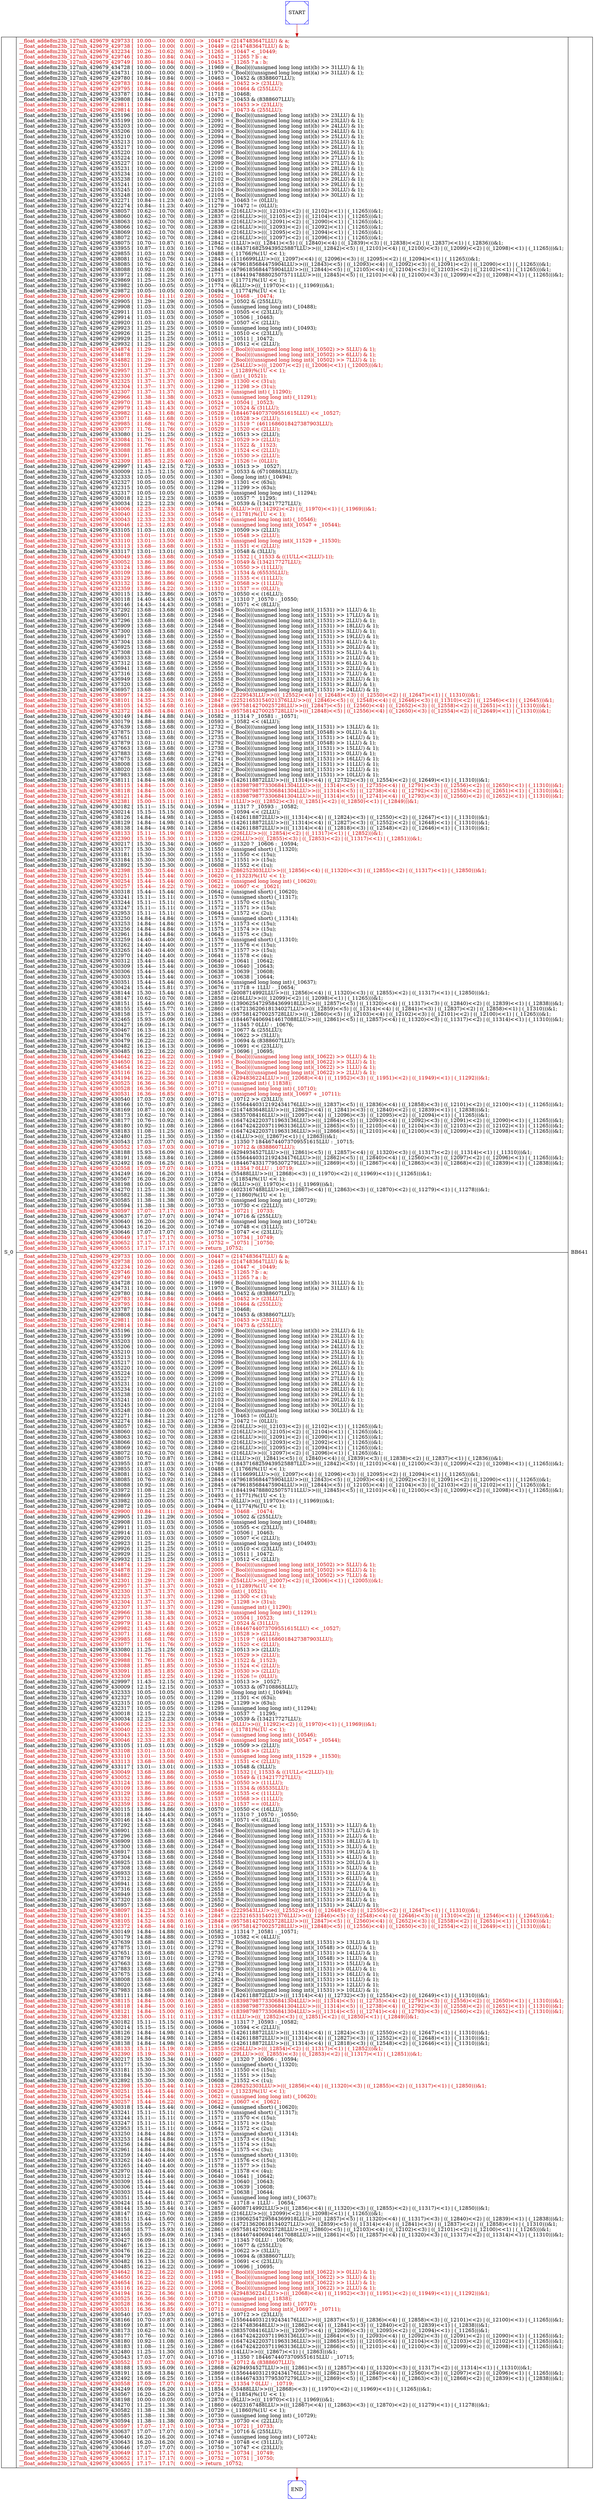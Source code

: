 digraph G {
0[color=blue,shape=Msquare,label=START];
1[color=blue,shape=Msquare,label=END];
2[shape=record,label=< S_0 | { <font color="red3">__float_adde8m23b_127nih_429679_429733 [  10.00---  10.00(   0.00)] --&gt; _10447 = (2147483647LLU) &amp; a; </font><br align="left"/><font color="red3">__float_adde8m23b_127nih_429679_429738 [  10.00---  10.00(   0.00)] --&gt; _10449 = (2147483647LLU) &amp; b; </font><br align="left"/><font color="red3">__float_adde8m23b_127nih_429679_432234 [  10.26---  10.62(   0.36)] --&gt; _11265 = _10447 &lt; _10449; </font><br align="left"/><font color="red3">__float_adde8m23b_127nih_429679_429746 [  10.80---  10.84(   0.04)] --&gt; _10452 = _11265 ? b &#58; a; </font><br align="left"/><font color="red3">__float_adde8m23b_127nih_429679_429749 [  10.80---  10.84(   0.04)] --&gt; _10453 = _11265 ? a &#58; b; </font><br align="left"/>__float_adde8m23b_127nih_429679_434728 [  10.00---  10.00(   0.00)] --&gt; _11969 = (_Bool)(((unsigned long long int)(b) &gt;&gt; 31LLU) &amp; 1);<br align="left"/>__float_adde8m23b_127nih_429679_434731 [  10.00---  10.00(   0.00)] --&gt; _11970 = (_Bool)(((unsigned long long int)(a) &gt;&gt; 31LLU) &amp; 1);<br align="left"/>__float_adde8m23b_127nih_429679_429780 [  10.84---  10.84(   0.00)] --&gt; _10463 = _10452 &amp; (8388607LLU);<br align="left"/><font color="red3">__float_adde8m23b_127nih_429679_429783 [  10.84---  10.84(   0.00)] --&gt; _10464 = _10452 &gt;&gt; (23LLU); </font><br align="left"/><font color="red3">__float_adde8m23b_127nih_429679_429795 [  10.84---  10.84(   0.00)] --&gt; _10468 = _10464 &amp; (255LLU); </font><br align="left"/>__float_adde8m23b_127nih_429679_433787 [  10.84---  10.84(   0.00)] --&gt; _11718 = _10468;<br align="left"/>__float_adde8m23b_127nih_429679_429808 [  10.84---  10.84(   0.00)] --&gt; _10472 = _10453 &amp; (8388607LLU);<br align="left"/><font color="red3">__float_adde8m23b_127nih_429679_429811 [  10.84---  10.84(   0.00)] --&gt; _10473 = _10453 &gt;&gt; (23LLU); </font><br align="left"/><font color="red3">__float_adde8m23b_127nih_429679_429814 [  10.84---  10.84(   0.00)] --&gt; _10474 = _10473 &amp; (255LLU); </font><br align="left"/>__float_adde8m23b_127nih_429679_435196 [  10.00---  10.00(   0.00)] --&gt; _12090 = (_Bool)(((unsigned long long int)(b) &gt;&gt; 23LLU) &amp; 1);<br align="left"/>__float_adde8m23b_127nih_429679_435199 [  10.00---  10.00(   0.00)] --&gt; _12091 = (_Bool)(((unsigned long long int)(a) &gt;&gt; 23LLU) &amp; 1);<br align="left"/>__float_adde8m23b_127nih_429679_435203 [  10.00---  10.00(   0.00)] --&gt; _12092 = (_Bool)(((unsigned long long int)(b) &gt;&gt; 24LLU) &amp; 1);<br align="left"/>__float_adde8m23b_127nih_429679_435206 [  10.00---  10.00(   0.00)] --&gt; _12093 = (_Bool)(((unsigned long long int)(a) &gt;&gt; 24LLU) &amp; 1);<br align="left"/>__float_adde8m23b_127nih_429679_435210 [  10.00---  10.00(   0.00)] --&gt; _12094 = (_Bool)(((unsigned long long int)(b) &gt;&gt; 25LLU) &amp; 1);<br align="left"/>__float_adde8m23b_127nih_429679_435213 [  10.00---  10.00(   0.00)] --&gt; _12095 = (_Bool)(((unsigned long long int)(a) &gt;&gt; 25LLU) &amp; 1);<br align="left"/>__float_adde8m23b_127nih_429679_435217 [  10.00---  10.00(   0.00)] --&gt; _12096 = (_Bool)(((unsigned long long int)(b) &gt;&gt; 26LLU) &amp; 1);<br align="left"/>__float_adde8m23b_127nih_429679_435220 [  10.00---  10.00(   0.00)] --&gt; _12097 = (_Bool)(((unsigned long long int)(a) &gt;&gt; 26LLU) &amp; 1);<br align="left"/>__float_adde8m23b_127nih_429679_435224 [  10.00---  10.00(   0.00)] --&gt; _12098 = (_Bool)(((unsigned long long int)(b) &gt;&gt; 27LLU) &amp; 1);<br align="left"/>__float_adde8m23b_127nih_429679_435227 [  10.00---  10.00(   0.00)] --&gt; _12099 = (_Bool)(((unsigned long long int)(a) &gt;&gt; 27LLU) &amp; 1);<br align="left"/>__float_adde8m23b_127nih_429679_435231 [  10.00---  10.00(   0.00)] --&gt; _12100 = (_Bool)(((unsigned long long int)(b) &gt;&gt; 28LLU) &amp; 1);<br align="left"/>__float_adde8m23b_127nih_429679_435234 [  10.00---  10.00(   0.00)] --&gt; _12101 = (_Bool)(((unsigned long long int)(a) &gt;&gt; 28LLU) &amp; 1);<br align="left"/>__float_adde8m23b_127nih_429679_435238 [  10.00---  10.00(   0.00)] --&gt; _12102 = (_Bool)(((unsigned long long int)(b) &gt;&gt; 29LLU) &amp; 1);<br align="left"/>__float_adde8m23b_127nih_429679_435241 [  10.00---  10.00(   0.00)] --&gt; _12103 = (_Bool)(((unsigned long long int)(a) &gt;&gt; 29LLU) &amp; 1);<br align="left"/>__float_adde8m23b_127nih_429679_435245 [  10.00---  10.00(   0.00)] --&gt; _12104 = (_Bool)(((unsigned long long int)(b) &gt;&gt; 30LLU) &amp; 1);<br align="left"/>__float_adde8m23b_127nih_429679_435248 [  10.00---  10.00(   0.00)] --&gt; _12105 = (_Bool)(((unsigned long long int)(a) &gt;&gt; 30LLU) &amp; 1);<br align="left"/>__float_adde8m23b_127nih_429679_432271 [  10.84---  11.23(   0.40)] --&gt; _11278 = _10463 != (0LLU);<br align="left"/>__float_adde8m23b_127nih_429679_432274 [  10.84---  11.23(   0.40)] --&gt; _11279 = _10472 != (0LLU);<br align="left"/>__float_adde8m23b_127nih_429679_438057 [  10.62---  10.70(   0.08)] --&gt; _12836 = (216LLU&gt;&gt;(((_12103)&lt;&lt;2) \| ((_12102)&lt;&lt;1) \| (_11265)))&amp;1;<br align="left"/>__float_adde8m23b_127nih_429679_438060 [  10.62---  10.70(   0.08)] --&gt; _12837 = (216LLU&gt;&gt;(((_12105)&lt;&lt;2) \| ((_12104)&lt;&lt;1) \| (_11265)))&amp;1;<br align="left"/>__float_adde8m23b_127nih_429679_438063 [  10.62---  10.70(   0.08)] --&gt; _12838 = (216LLU&gt;&gt;(((_12091)&lt;&lt;2) \| ((_12090)&lt;&lt;1) \| (_11265)))&amp;1;<br align="left"/>__float_adde8m23b_127nih_429679_438066 [  10.62---  10.70(   0.08)] --&gt; _12839 = (216LLU&gt;&gt;(((_12093)&lt;&lt;2) \| ((_12092)&lt;&lt;1) \| (_11265)))&amp;1;<br align="left"/>__float_adde8m23b_127nih_429679_438069 [  10.62---  10.70(   0.08)] --&gt; _12840 = (216LLU&gt;&gt;(((_12095)&lt;&lt;2) \| ((_12094)&lt;&lt;1) \| (_11265)))&amp;1;<br align="left"/>__float_adde8m23b_127nih_429679_438072 [  10.62---  10.70(   0.08)] --&gt; _12841 = (216LLU&gt;&gt;(((_12097)&lt;&lt;2) \| ((_12096)&lt;&lt;1) \| (_11265)))&amp;1;<br align="left"/>__float_adde8m23b_127nih_429679_438075 [  10.70---  10.87(   0.16)] --&gt; _12842 = (1LLU&gt;&gt;(((_12841)&lt;&lt;5) \| ((_12840)&lt;&lt;4) \| ((_12839)&lt;&lt;3) \| ((_12838)&lt;&lt;2) \| ((_12837)&lt;&lt;1) \| (_12836)))&amp;1;<br align="left"/>__float_adde8m23b_127nih_429679_433955 [  10.87---  11.03(   0.16)] --&gt; _11766 = (18437168259439525887LLU&gt;&gt;(((_12842)&lt;&lt;5) \| ((_12101)&lt;&lt;4) \| ((_12100)&lt;&lt;3) \| ((_12099)&lt;&lt;2) \| ((_12098)&lt;&lt;1) \| (_11265)))&amp;1;<br align="left"/>__float_adde8m23b_127nih_429679_429855 [  11.03---  11.03(   0.00)] --&gt; _10488 = (_11766)%(1U &lt;&lt; 1);<br align="left"/>__float_adde8m23b_127nih_429679_438081 [  10.62---  10.76(   0.14)] --&gt; _12843 = (1116699LLU&gt;&gt;(((_12097)&lt;&lt;4) \| ((_12096)&lt;&lt;3) \| ((_12095)&lt;&lt;2) \| ((_12094)&lt;&lt;1) \| (_11265)))&amp;1;<br align="left"/>__float_adde8m23b_127nih_429679_438085 [  10.76---  10.92(   0.16)] --&gt; _12844 = (4796185684475904LLU&gt;&gt;(((_12843)&lt;&lt;5) \| ((_12093)&lt;&lt;4) \| ((_12092)&lt;&lt;3) \| ((_12091)&lt;&lt;2) \| ((_12090)&lt;&lt;1) \| (_11265)))&amp;1;<br align="left"/>__float_adde8m23b_127nih_429679_438088 [  10.92---  11.08(   0.16)] --&gt; _12845 = (4796185684475904LLU&gt;&gt;(((_12844)&lt;&lt;5) \| ((_12105)&lt;&lt;4) \| ((_12104)&lt;&lt;3) \| ((_12103)&lt;&lt;2) \| ((_12102)&lt;&lt;1) \| (_11265)))&amp;1;<br align="left"/>__float_adde8m23b_127nih_429679_433972 [  11.08---  11.25(   0.16)] --&gt; _11771 = (18441947888025075711LLU&gt;&gt;(((_12845)&lt;&lt;5) \| ((_12101)&lt;&lt;4) \| ((_12100)&lt;&lt;3) \| ((_12099)&lt;&lt;2) \| ((_12098)&lt;&lt;1) \| (_11265)))&amp;1;<br align="left"/>__float_adde8m23b_127nih_429679_429869 [  11.25---  11.25(   0.00)] --&gt; _10493 = (_11771)%(1U &lt;&lt; 1);<br align="left"/>__float_adde8m23b_127nih_429679_433982 [  10.00---  10.05(   0.05)] --&gt; _11774 = (6LLU&gt;&gt;(((_11970)&lt;&lt;1) \| (_11969)))&amp;1;<br align="left"/>__float_adde8m23b_127nih_429679_429872 [  10.05---  10.05(   0.00)] --&gt; _10494 = (_11774)%(1U &lt;&lt; 1);<br align="left"/><font color="red3">__float_adde8m23b_127nih_429679_429900 [  10.84---  11.11(   0.28)] --&gt; _10502 = _10468 - _10474; </font><br align="left"/>__float_adde8m23b_127nih_429679_429905 [  11.29---  11.29(   0.00)] --&gt; _10504 = _10502 &amp; (255LLU);<br align="left"/>__float_adde8m23b_127nih_429679_429908 [  11.03---  11.03(   0.00)] --&gt; _10505 = (unsigned long long int) (_10488);<br align="left"/>__float_adde8m23b_127nih_429679_429911 [  11.03---  11.03(   0.00)] --&gt; _10506 = _10505 &lt;&lt; (23LLU);<br align="left"/>__float_adde8m23b_127nih_429679_429914 [  11.03---  11.03(   0.00)] --&gt; _10507 = _10506 \| _10463;<br align="left"/>__float_adde8m23b_127nih_429679_429920 [  11.03---  11.03(   0.00)] --&gt; _10509 = _10507 &lt;&lt; (2LLU);<br align="left"/>__float_adde8m23b_127nih_429679_429923 [  11.25---  11.25(   0.00)] --&gt; _10510 = (unsigned long long int) (_10493);<br align="left"/>__float_adde8m23b_127nih_429679_429926 [  11.25---  11.25(   0.00)] --&gt; _10511 = _10510 &lt;&lt; (23LLU);<br align="left"/>__float_adde8m23b_127nih_429679_429929 [  11.25---  11.25(   0.00)] --&gt; _10512 = _10511 \| _10472;<br align="left"/>__float_adde8m23b_127nih_429679_429932 [  11.25---  11.25(   0.00)] --&gt; _10513 = _10512 &lt;&lt; (2LLU);<br align="left"/><font color="red3">__float_adde8m23b_127nih_429679_434874 [  11.29---  11.29(   0.00)] --&gt; _12005 = (_Bool)(((unsigned long long int)(_10502) &gt;&gt; 5LLU) &amp; 1); </font><br align="left"/><font color="red3">__float_adde8m23b_127nih_429679_434878 [  11.29---  11.29(   0.00)] --&gt; _12006 = (_Bool)(((unsigned long long int)(_10502) &gt;&gt; 6LLU) &amp; 1); </font><br align="left"/><font color="red3">__float_adde8m23b_127nih_429679_434882 [  11.29---  11.29(   0.00)] --&gt; _12007 = (_Bool)(((unsigned long long int)(_10502) &gt;&gt; 7LLU) &amp; 1); </font><br align="left"/><font color="red3">__float_adde8m23b_127nih_429679_432301 [  11.29---  11.37(   0.08)] --&gt; _11289 = (254LLU&gt;&gt;(((_12007)&lt;&lt;2) \| ((_12006)&lt;&lt;1) \| (_12005)))&amp;1; </font><br align="left"/><font color="red3">__float_adde8m23b_127nih_429679_429957 [  11.37---  11.37(   0.00)] --&gt; _10521 = (_11289)%(1U &lt;&lt; 1); </font><br align="left"/><font color="red3">__float_adde8m23b_127nih_429679_432330 [  11.37---  11.37(   0.00)] --&gt; _11300 = (int) (_10521); </font><br align="left"/><font color="red3">__float_adde8m23b_127nih_429679_432325 [  11.37---  11.37(   0.00)] --&gt; _11298 = _11300 &lt;&lt; (31u); </font><br align="left"/><font color="red3">__float_adde8m23b_127nih_429679_432304 [  11.37---  11.37(   0.00)] --&gt; _11290 = _11298 &gt;&gt; (31u); </font><br align="left"/><font color="red3">__float_adde8m23b_127nih_429679_432307 [  11.37---  11.37(   0.00)] --&gt; _11291 = (unsigned int) (_11290); </font><br align="left"/><font color="red3">__float_adde8m23b_127nih_429679_429966 [  11.38---  11.38(   0.00)] --&gt; _10523 = (unsigned long long int) (_11291); </font><br align="left"/><font color="red3">__float_adde8m23b_127nih_429679_429970 [  11.38---  11.43(   0.04)] --&gt; _10524 = _10504 \| _10523; </font><br align="left"/><font color="red3">__float_adde8m23b_127nih_429679_429979 [  11.43---  11.43(   0.00)] --&gt; _10527 = _10524 &amp; (31LLU); </font><br align="left"/><font color="red3">__float_adde8m23b_127nih_429679_429982 [  11.43---  11.68(   0.26)] --&gt; _10528 = (18446744073709551615LLU) &lt;&lt; _10527; </font><br align="left"/><font color="red3">__float_adde8m23b_127nih_429679_433071 [  11.68---  11.68(   0.00)] --&gt; _11519 = _10528 &gt;&gt; (2LLU); </font><br align="left"/><font color="red3">__float_adde8m23b_127nih_429679_429985 [  11.68---  11.76(   0.07)] --&gt; _11520 = _11519 ^ (4611686018427387903LLU); </font><br align="left"/><font color="red3">__float_adde8m23b_127nih_429679_433077 [  11.76---  11.76(   0.00)] --&gt; _10529 = _11520 &lt;&lt; (2LLU); </font><br align="left"/>__float_adde8m23b_127nih_429679_433080 [  11.25---  11.25(   0.00)] --&gt; _11522 = _10513 &gt;&gt; (2LLU);<br align="left"/><font color="red3">__float_adde8m23b_127nih_429679_433084 [  11.76---  11.76(   0.00)] --&gt; _11523 = _10529 &gt;&gt; (2LLU); </font><br align="left"/><font color="red3">__float_adde8m23b_127nih_429679_429988 [  11.76---  11.85(   0.10)] --&gt; _11524 = _11522 &amp; _11523; </font><br align="left"/><font color="red3">__float_adde8m23b_127nih_429679_433088 [  11.85---  11.85(   0.00)] --&gt; _10530 = _11524 &lt;&lt; (2LLU); </font><br align="left"/><font color="red3">__float_adde8m23b_127nih_429679_433091 [  11.85---  11.85(   0.00)] --&gt; _11526 = _10530 &gt;&gt; (2LLU); </font><br align="left"/><font color="red3">__float_adde8m23b_127nih_429679_432309 [  11.85---  12.25(   0.40)] --&gt; _11292 = _11526 != (0LLU); </font><br align="left"/>__float_adde8m23b_127nih_429679_429997 [  11.43---  12.15(   0.72)] --&gt; _10533 = _10513 &gt;&gt; _10527;<br align="left"/>__float_adde8m23b_127nih_429679_430009 [  12.15---  12.15(   0.00)] --&gt; _10537 = _10533 &amp; (67108863LLU);<br align="left"/>__float_adde8m23b_127nih_429679_432333 [  10.05---  10.05(   0.00)] --&gt; _11301 = (long long int) (_10494);<br align="left"/>__float_adde8m23b_127nih_429679_432327 [  10.05---  10.05(   0.00)] --&gt; _11299 = _11301 &lt;&lt; (63u);<br align="left"/>__float_adde8m23b_127nih_429679_432315 [  10.05---  10.05(   0.00)] --&gt; _11294 = _11299 &gt;&gt; (63u);<br align="left"/>__float_adde8m23b_127nih_429679_432317 [  10.05---  10.05(   0.00)] --&gt; _11295 = (unsigned long long int) (_11294);<br align="left"/>__float_adde8m23b_127nih_429679_430018 [  12.15---  12.23(   0.08)] --&gt; _10539 = _10537 ^ _11295;<br align="left"/>__float_adde8m23b_127nih_429679_430034 [  12.23---  12.23(   0.00)] --&gt; _10544 = _10539 &amp; (134217727LLU);<br align="left"/><font color="red3">__float_adde8m23b_127nih_429679_434006 [  12.25---  12.33(   0.08)] --&gt; _11781 = (6LLU&gt;&gt;(((_11292)&lt;&lt;2) \| ((_11970)&lt;&lt;1) \| (_11969)))&amp;1; </font><br align="left"/><font color="red3">__float_adde8m23b_127nih_429679_430040 [  12.33---  12.33(   0.00)] --&gt; _10546 = (_11781)%(1U &lt;&lt; 1); </font><br align="left"/><font color="red3">__float_adde8m23b_127nih_429679_430043 [  12.33---  12.33(   0.00)] --&gt; _10547 = (unsigned long long int) (_10546); </font><br align="left"/><font color="red3">__float_adde8m23b_127nih_429679_430046 [  12.33---  12.83(   0.49)] --&gt; _10548 = (unsigned long long int)(_10547 + _10544); </font><br align="left"/>__float_adde8m23b_127nih_429679_433105 [  11.03---  11.03(   0.00)] --&gt; _11529 = _10509 &gt;&gt; (2LLU);<br align="left"/><font color="red3">__float_adde8m23b_127nih_429679_433108 [  13.01---  13.01(   0.00)] --&gt; _11530 = _10548 &gt;&gt; (2LLU); </font><br align="left"/><font color="red3">__float_adde8m23b_127nih_429679_433110 [  13.01---  13.50(   0.49)] --&gt; _11531 = (unsigned long long int)(_11529 + _11530); </font><br align="left"/><font color="red3">__float_adde8m23b_127nih_429679_433113 [  13.68---  13.68(   0.00)] --&gt; _11532 = _11531 &lt;&lt; (2LLU); </font><br align="left"/>__float_adde8m23b_127nih_429679_433117 [  13.01---  13.01(   0.00)] --&gt; _11533 = _10548 &amp; (3LLU);<br align="left"/><font color="red3">__float_adde8m23b_127nih_429679_430049 [  13.68---  13.68(   0.00)] --&gt; _10549 = _11532 \| (_11533 &amp; ((1ULL&lt;&lt;2LLU)-1)); </font><br align="left"/><font color="red3">__float_adde8m23b_127nih_429679_430052 [  13.86---  13.86(   0.00)] --&gt; _10550 = _10549 &amp; (134217727LLU); </font><br align="left"/><font color="red3">__float_adde8m23b_127nih_429679_433124 [  13.86---  13.86(   0.00)] --&gt; _11534 = _10550 &gt;&gt; (11LLU); </font><br align="left"/><font color="red3">__float_adde8m23b_127nih_429679_430109 [  13.86---  13.86(   0.00)] --&gt; _11535 = _11534 &amp; (65535LLU); </font><br align="left"/><font color="red3">__float_adde8m23b_127nih_429679_433129 [  13.86---  13.86(   0.00)] --&gt; _10568 = _11535 &lt;&lt; (11LLU); </font><br align="left"/><font color="red3">__float_adde8m23b_127nih_429679_433132 [  13.86---  13.86(   0.00)] --&gt; _11537 = _10568 &gt;&gt; (11LLU); </font><br align="left"/><font color="red3">__float_adde8m23b_127nih_429679_432359 [  13.86---  14.22(   0.36)] --&gt; _11310 = _11537 == (0LLU); </font><br align="left"/>__float_adde8m23b_127nih_429679_430115 [  13.86---  13.86(   0.00)] --&gt; _10570 = _10550 &lt;&lt; (16LLU);<br align="left"/>__float_adde8m23b_127nih_429679_430118 [  14.40---  14.43(   0.04)] --&gt; _10571 = _11310 ? _10570 &#58; _10550;<br align="left"/>__float_adde8m23b_127nih_429679_430146 [  14.43---  14.43(   0.00)] --&gt; _10581 = _10571 &lt;&lt; (8LLU);<br align="left"/>__float_adde8m23b_127nih_429679_437292 [  13.68---  13.68(   0.00)] --&gt; _12645 = (_Bool)(((unsigned long long int)(_11531) &gt;&gt; 1LLU) &amp; 1);<br align="left"/>__float_adde8m23b_127nih_429679_436901 [  13.68---  13.68(   0.00)] --&gt; _12546 = (_Bool)(((unsigned long long int)(_11531) &gt;&gt; 17LLU) &amp; 1);<br align="left"/>__float_adde8m23b_127nih_429679_437296 [  13.68---  13.68(   0.00)] --&gt; _12646 = (_Bool)(((unsigned long long int)(_11531) &gt;&gt; 2LLU) &amp; 1);<br align="left"/>__float_adde8m23b_127nih_429679_436909 [  13.68---  13.68(   0.00)] --&gt; _12548 = (_Bool)(((unsigned long long int)(_11531) &gt;&gt; 18LLU) &amp; 1);<br align="left"/>__float_adde8m23b_127nih_429679_437300 [  13.68---  13.68(   0.00)] --&gt; _12647 = (_Bool)(((unsigned long long int)(_11531) &gt;&gt; 3LLU) &amp; 1);<br align="left"/>__float_adde8m23b_127nih_429679_436917 [  13.68---  13.68(   0.00)] --&gt; _12550 = (_Bool)(((unsigned long long int)(_11531) &gt;&gt; 19LLU) &amp; 1);<br align="left"/>__float_adde8m23b_127nih_429679_437304 [  13.68---  13.68(   0.00)] --&gt; _12648 = (_Bool)(((unsigned long long int)(_11531) &gt;&gt; 4LLU) &amp; 1);<br align="left"/>__float_adde8m23b_127nih_429679_436925 [  13.68---  13.68(   0.00)] --&gt; _12552 = (_Bool)(((unsigned long long int)(_11531) &gt;&gt; 20LLU) &amp; 1);<br align="left"/>__float_adde8m23b_127nih_429679_437308 [  13.68---  13.68(   0.00)] --&gt; _12649 = (_Bool)(((unsigned long long int)(_11531) &gt;&gt; 5LLU) &amp; 1);<br align="left"/>__float_adde8m23b_127nih_429679_436933 [  13.68---  13.68(   0.00)] --&gt; _12554 = (_Bool)(((unsigned long long int)(_11531) &gt;&gt; 21LLU) &amp; 1);<br align="left"/>__float_adde8m23b_127nih_429679_437312 [  13.68---  13.68(   0.00)] --&gt; _12650 = (_Bool)(((unsigned long long int)(_11531) &gt;&gt; 6LLU) &amp; 1);<br align="left"/>__float_adde8m23b_127nih_429679_436941 [  13.68---  13.68(   0.00)] --&gt; _12556 = (_Bool)(((unsigned long long int)(_11531) &gt;&gt; 22LLU) &amp; 1);<br align="left"/>__float_adde8m23b_127nih_429679_437316 [  13.68---  13.68(   0.00)] --&gt; _12651 = (_Bool)(((unsigned long long int)(_11531) &gt;&gt; 7LLU) &amp; 1);<br align="left"/>__float_adde8m23b_127nih_429679_436949 [  13.68---  13.68(   0.00)] --&gt; _12558 = (_Bool)(((unsigned long long int)(_11531) &gt;&gt; 23LLU) &amp; 1);<br align="left"/>__float_adde8m23b_127nih_429679_437320 [  13.68---  13.68(   0.00)] --&gt; _12652 = (_Bool)(((unsigned long long int)(_11531) &gt;&gt; 8LLU) &amp; 1);<br align="left"/>__float_adde8m23b_127nih_429679_436957 [  13.68---  13.68(   0.00)] --&gt; _12560 = (_Bool)(((unsigned long long int)(_11531) &gt;&gt; 24LLU) &amp; 1);<br align="left"/><font color="red3">__float_adde8m23b_127nih_429679_438097 [  14.22---  14.35(   0.14)] --&gt; _12846 = (2229543LLU&gt;&gt;(((_12552)&lt;&lt;4) \| ((_12648)&lt;&lt;3) \| ((_12550)&lt;&lt;2) \| ((_12647)&lt;&lt;1) \| (_11310)))&amp;1; </font><br align="left"/><font color="red3">__float_adde8m23b_127nih_429679_438101 [  14.35---  14.52(   0.16)] --&gt; _12847 = (22521653154021376LLU&gt;&gt;(((_12846)&lt;&lt;5) \| ((_12548)&lt;&lt;4) \| ((_12646)&lt;&lt;3) \| ((_11310)&lt;&lt;2) \| ((_12546)&lt;&lt;1) \| (_12645)))&amp;1; </font><br align="left"/><font color="red3">__float_adde8m23b_127nih_429679_438105 [  14.52---  14.68(   0.16)] --&gt; _12848 = (9575814270025728LLU&gt;&gt;(((_12847)&lt;&lt;5) \| ((_12560)&lt;&lt;4) \| ((_12652)&lt;&lt;3) \| ((_12558)&lt;&lt;2) \| ((_12651)&lt;&lt;1) \| (_11310)))&amp;1; </font><br align="left"/><font color="red3">__float_adde8m23b_127nih_429679_432372 [  14.68---  14.84(   0.16)] --&gt; _11314 = (9575814270025728LLU&gt;&gt;(((_12848)&lt;&lt;5) \| ((_12556)&lt;&lt;4) \| ((_12650)&lt;&lt;3) \| ((_12554)&lt;&lt;2) \| ((_12649)&lt;&lt;1) \| (_11310)))&amp;1; </font><br align="left"/>__float_adde8m23b_127nih_429679_430149 [  14.84---  14.88(   0.04)] --&gt; _10582 = _11314 ? _10581 &#58; _10571;<br align="left"/>__float_adde8m23b_127nih_429679_430179 [  14.88---  14.88(   0.00)] --&gt; _10593 = _10582 &lt;&lt; (4LLU);<br align="left"/>__float_adde8m23b_127nih_429679_437639 [  13.68---  13.68(   0.00)] --&gt; _12732 = (_Bool)(((unsigned long long int)(_11531) &gt;&gt; 13LLU) &amp; 1);<br align="left"/>__float_adde8m23b_127nih_429679_437875 [  13.01---  13.01(   0.00)] --&gt; _12791 = (_Bool)(((unsigned long long int)(_10548) &gt;&gt; 0LLU) &amp; 1);<br align="left"/>__float_adde8m23b_127nih_429679_437651 [  13.68---  13.68(   0.00)] --&gt; _12735 = (_Bool)(((unsigned long long int)(_11531) &gt;&gt; 14LLU) &amp; 1);<br align="left"/>__float_adde8m23b_127nih_429679_437879 [  13.01---  13.01(   0.00)] --&gt; _12792 = (_Bool)(((unsigned long long int)(_10548) &gt;&gt; 1LLU) &amp; 1);<br align="left"/>__float_adde8m23b_127nih_429679_437663 [  13.68---  13.68(   0.00)] --&gt; _12738 = (_Bool)(((unsigned long long int)(_11531) &gt;&gt; 15LLU) &amp; 1);<br align="left"/>__float_adde8m23b_127nih_429679_437883 [  13.68---  13.68(   0.00)] --&gt; _12793 = (_Bool)(((unsigned long long int)(_11531) &gt;&gt; 0LLU) &amp; 1);<br align="left"/>__float_adde8m23b_127nih_429679_437675 [  13.68---  13.68(   0.00)] --&gt; _12741 = (_Bool)(((unsigned long long int)(_11531) &gt;&gt; 16LLU) &amp; 1);<br align="left"/>__float_adde8m23b_127nih_429679_438008 [  13.68---  13.68(   0.00)] --&gt; _12824 = (_Bool)(((unsigned long long int)(_11531) &gt;&gt; 11LLU) &amp; 1);<br align="left"/>__float_adde8m23b_127nih_429679_438020 [  13.68---  13.68(   0.00)] --&gt; _12827 = (_Bool)(((unsigned long long int)(_11531) &gt;&gt; 12LLU) &amp; 1);<br align="left"/>__float_adde8m23b_127nih_429679_437983 [  13.68---  13.68(   0.00)] --&gt; _12818 = (_Bool)(((unsigned long long int)(_11531) &gt;&gt; 10LLU) &amp; 1);<br align="left"/>__float_adde8m23b_127nih_429679_438111 [  14.84---  14.98(   0.14)] --&gt; _12849 = (1426118872LLU&gt;&gt;(((_11314)&lt;&lt;4) \| ((_12732)&lt;&lt;3) \| ((_12554)&lt;&lt;2) \| ((_12649)&lt;&lt;1) \| (_11310)))&amp;1;<br align="left"/><font color="red3">__float_adde8m23b_127nih_429679_438115 [  14.84---  15.00(   0.16)] --&gt; _12850 = (18398798773306841304LLU&gt;&gt;(((_11314)&lt;&lt;5) \| ((_12735)&lt;&lt;4) \| ((_12791)&lt;&lt;3) \| ((_12556)&lt;&lt;2) \| ((_12650)&lt;&lt;1) \| (_11310)))&amp;1; </font><br align="left"/><font color="red3">__float_adde8m23b_127nih_429679_438118 [  14.84---  15.00(   0.16)] --&gt; _12851 = (18398798773306841304LLU&gt;&gt;(((_11314)&lt;&lt;5) \| ((_12738)&lt;&lt;4) \| ((_12792)&lt;&lt;3) \| ((_12558)&lt;&lt;2) \| ((_12651)&lt;&lt;1) \| (_11310)))&amp;1; </font><br align="left"/><font color="red3">__float_adde8m23b_127nih_429679_438121 [  14.84---  15.00(   0.16)] --&gt; _12852 = (18398798773306841304LLU&gt;&gt;(((_11314)&lt;&lt;5) \| ((_12741)&lt;&lt;4) \| ((_12793)&lt;&lt;3) \| ((_12560)&lt;&lt;2) \| ((_12652)&lt;&lt;1) \| (_11310)))&amp;1; </font><br align="left"/><font color="red3">__float_adde8m23b_127nih_429679_432381 [  15.00---  15.11(   0.11)] --&gt; _11317 = (1LLU&gt;&gt;(((_12852)&lt;&lt;3) \| ((_12851)&lt;&lt;2) \| ((_12850)&lt;&lt;1) \| (_12849)))&amp;1; </font><br align="left"/>__float_adde8m23b_127nih_429679_430182 [  15.11---  15.15(   0.04)] --&gt; _10594 = _11317 ? _10593 &#58; _10582;<br align="left"/>__float_adde8m23b_127nih_429679_430214 [  15.15---  15.15(   0.00)] --&gt; _10606 = _10594 &lt;&lt; (2LLU);<br align="left"/>__float_adde8m23b_127nih_429679_438126 [  14.84---  14.98(   0.14)] --&gt; _12853 = (1426118872LLU&gt;&gt;(((_11314)&lt;&lt;4) \| ((_12824)&lt;&lt;3) \| ((_12550)&lt;&lt;2) \| ((_12647)&lt;&lt;1) \| (_11310)))&amp;1;<br align="left"/>__float_adde8m23b_127nih_429679_438129 [  14.84---  14.98(   0.14)] --&gt; _12854 = (1426118872LLU&gt;&gt;(((_11314)&lt;&lt;4) \| ((_12827)&lt;&lt;3) \| ((_12552)&lt;&lt;2) \| ((_12648)&lt;&lt;1) \| (_11310)))&amp;1;<br align="left"/>__float_adde8m23b_127nih_429679_438138 [  14.84---  14.98(   0.14)] --&gt; _12856 = (1426118872LLU&gt;&gt;(((_11314)&lt;&lt;4) \| ((_12818)&lt;&lt;3) \| ((_12548)&lt;&lt;2) \| ((_12646)&lt;&lt;1) \| (_11310)))&amp;1;<br align="left"/><font color="red3">__float_adde8m23b_127nih_429679_438133 [  15.11---  15.19(   0.08)] --&gt; _12855 = (226LLU&gt;&gt;(((_12854)&lt;&lt;2) \| ((_11317)&lt;&lt;1) \| (_12852)))&amp;1; </font><br align="left"/><font color="red3">__float_adde8m23b_127nih_429679_432390 [  15.19---  15.30(   0.11)] --&gt; _11320 = (29LLU&gt;&gt;(((_12855)&lt;&lt;3) \| ((_12853)&lt;&lt;2) \| ((_11317)&lt;&lt;1) \| (_12851)))&amp;1; </font><br align="left"/>__float_adde8m23b_127nih_429679_430217 [  15.30---  15.34(   0.04)] --&gt; _10607 = _11320 ? _10606 &#58; _10594;<br align="left"/>__float_adde8m23b_127nih_429679_433177 [  15.30---  15.30(   0.00)] --&gt; _11550 = (unsigned short) (_11320);<br align="left"/>__float_adde8m23b_127nih_429679_433181 [  15.30---  15.30(   0.00)] --&gt; _11551 = _11550 &lt;&lt; (15u);<br align="left"/>__float_adde8m23b_127nih_429679_433184 [  15.30---  15.30(   0.00)] --&gt; _11552 = _11551 &gt;&gt; (15u);<br align="left"/>__float_adde8m23b_127nih_429679_432892 [  15.30---  15.30(   0.00)] --&gt; _10608 = _11552 &lt;&lt; (1u);<br align="left"/><font color="red3">__float_adde8m23b_127nih_429679_432398 [  15.30---  15.44(   0.14)] --&gt; _11323 = (286252303LLU&gt;&gt;(((_12856)&lt;&lt;4) \| ((_11320)&lt;&lt;3) \| ((_12855)&lt;&lt;2) \| ((_11317)&lt;&lt;1) \| (_12850)))&amp;1; </font><br align="left"/><font color="red3">__float_adde8m23b_127nih_429679_430251 [  15.44---  15.44(   0.00)] --&gt; _10620 = (_11323)%(1U &lt;&lt; 1); </font><br align="left"/><font color="red3">__float_adde8m23b_127nih_429679_430254 [  15.44---  15.44(   0.00)] --&gt; _10621 = (unsigned long long int) (_10620); </font><br align="left"/><font color="red3">__float_adde8m23b_127nih_429679_430257 [  15.44---  16.22(   0.79)] --&gt; _10622 = _10607 &lt;&lt; _10621; </font><br align="left"/>__float_adde8m23b_127nih_429679_430318 [  15.44---  15.44(   0.00)] --&gt; _10642 = (unsigned short) (_10620);<br align="left"/>__float_adde8m23b_127nih_429679_433241 [  15.11---  15.11(   0.00)] --&gt; _11570 = (unsigned short) (_11317);<br align="left"/>__float_adde8m23b_127nih_429679_433244 [  15.11---  15.11(   0.00)] --&gt; _11571 = _11570 &lt;&lt; (15u);<br align="left"/>__float_adde8m23b_127nih_429679_433247 [  15.11---  15.11(   0.00)] --&gt; _11572 = _11571 &gt;&gt; (15u);<br align="left"/>__float_adde8m23b_127nih_429679_432953 [  15.11---  15.11(   0.00)] --&gt; _10644 = _11572 &lt;&lt; (2u);<br align="left"/>__float_adde8m23b_127nih_429679_433250 [  14.84---  14.84(   0.00)] --&gt; _11573 = (unsigned short) (_11314);<br align="left"/>__float_adde8m23b_127nih_429679_433253 [  14.84---  14.84(   0.00)] --&gt; _11574 = _11573 &lt;&lt; (15u);<br align="left"/>__float_adde8m23b_127nih_429679_433256 [  14.84---  14.84(   0.00)] --&gt; _11575 = _11574 &gt;&gt; (15u);<br align="left"/>__float_adde8m23b_127nih_429679_432961 [  14.84---  14.84(   0.00)] --&gt; _10643 = _11575 &lt;&lt; (3u);<br align="left"/>__float_adde8m23b_127nih_429679_433259 [  14.40---  14.40(   0.00)] --&gt; _11576 = (unsigned short) (_11310);<br align="left"/>__float_adde8m23b_127nih_429679_433262 [  14.40---  14.40(   0.00)] --&gt; _11577 = _11576 &lt;&lt; (15u);<br align="left"/>__float_adde8m23b_127nih_429679_433265 [  14.40---  14.40(   0.00)] --&gt; _11578 = _11577 &gt;&gt; (15u);<br align="left"/>__float_adde8m23b_127nih_429679_432970 [  14.40---  14.40(   0.00)] --&gt; _10641 = _11578 &lt;&lt; (4u);<br align="left"/>__float_adde8m23b_127nih_429679_430312 [  15.44---  15.44(   0.00)] --&gt; _10640 = _10641 \| _10642;<br align="left"/>__float_adde8m23b_127nih_429679_430309 [  15.44---  15.44(   0.00)] --&gt; _10639 = _10640 \| _10643;<br align="left"/>__float_adde8m23b_127nih_429679_430306 [  15.44---  15.44(   0.00)] --&gt; _10638 = _10639 \| _10608;<br align="left"/>__float_adde8m23b_127nih_429679_430303 [  15.44---  15.44(   0.00)] --&gt; _10637 = _10638 \| _10644;<br align="left"/>__float_adde8m23b_127nih_429679_430351 [  15.44---  15.44(   0.00)] --&gt; _10654 = (unsigned long long int) (_10637);<br align="left"/>__float_adde8m23b_127nih_429679_430424 [  15.44---  15.81(   0.37)] --&gt; _10676 = _11718 + 1LLU - _10654;<br align="left"/>__float_adde8m23b_127nih_429679_438144 [  15.30---  15.44(   0.14)] --&gt; _12857 = (4008714992LLU&gt;&gt;(((_12856)&lt;&lt;4) \| ((_11320)&lt;&lt;3) \| ((_12855)&lt;&lt;2) \| ((_11317)&lt;&lt;1) \| (_12850)))&amp;1;<br align="left"/>__float_adde8m23b_127nih_429679_438147 [  10.62---  10.70(   0.08)] --&gt; _12858 = (216LLU&gt;&gt;(((_12099)&lt;&lt;2) \| ((_12098)&lt;&lt;1) \| (_11265)))&amp;1;<br align="left"/>__float_adde8m23b_127nih_429679_438151 [  15.44---  15.60(   0.16)] --&gt; _12859 = (13906254729584369918LLU&gt;&gt;(((_12857)&lt;&lt;5) \| ((_11320)&lt;&lt;4) \| ((_11317)&lt;&lt;3) \| ((_12840)&lt;&lt;2) \| ((_12839)&lt;&lt;1) \| (_12838)))&amp;1;<br align="left"/>__float_adde8m23b_127nih_429679_438155 [  15.60---  15.77(   0.16)] --&gt; _12860 = (147213620618134027LLU&gt;&gt;(((_12859)&lt;&lt;5) \| ((_11314)&lt;&lt;4) \| ((_12841)&lt;&lt;3) \| ((_12837)&lt;&lt;2) \| ((_12858)&lt;&lt;1) \| (_11310)))&amp;1;<br align="left"/>__float_adde8m23b_127nih_429679_438158 [  15.77---  15.93(   0.16)] --&gt; _12861 = (9575814270025728LLU&gt;&gt;(((_12860)&lt;&lt;5) \| ((_12103)&lt;&lt;4) \| ((_12102)&lt;&lt;3) \| ((_12101)&lt;&lt;2) \| ((_12100)&lt;&lt;1) \| (_11265)))&amp;1;<br align="left"/>__float_adde8m23b_127nih_429679_432465 [  15.93---  16.09(   0.16)] --&gt; _11345 = (18446744069414617088LLU&gt;&gt;(((_12861)&lt;&lt;5) \| ((_12857)&lt;&lt;4) \| ((_11320)&lt;&lt;3) \| ((_11317)&lt;&lt;2) \| ((_11314)&lt;&lt;1) \| (_11310)))&amp;1;<br align="left"/>__float_adde8m23b_127nih_429679_430427 [  16.09---  16.13(   0.04)] --&gt; _10677 = _11345 ? 0LLU &#58; _10676;<br align="left"/>__float_adde8m23b_127nih_429679_430467 [  16.13---  16.13(   0.00)] --&gt; _10691 = _10677 &amp; (255LLU);<br align="left"/>__float_adde8m23b_127nih_429679_430476 [  16.22---  16.22(   0.00)] --&gt; _10694 = _10622 &gt;&gt; (3LLU);<br align="left"/>__float_adde8m23b_127nih_429679_430479 [  16.22---  16.22(   0.00)] --&gt; _10695 = _10694 &amp; (8388607LLU);<br align="left"/>__float_adde8m23b_127nih_429679_430482 [  16.13---  16.13(   0.00)] --&gt; _10696 = _10691 &lt;&lt; (23LLU);<br align="left"/>__float_adde8m23b_127nih_429679_430485 [  16.22---  16.22(   0.00)] --&gt; _10697 = _10696 \| _10695;<br align="left"/><font color="red3">__float_adde8m23b_127nih_429679_434642 [  16.22---  16.22(   0.00)] --&gt; _11949 = (_Bool)(((unsigned long long int)(_10622) &gt;&gt; 0LLU) &amp; 1); </font><br align="left"/><font color="red3">__float_adde8m23b_127nih_429679_434650 [  16.22---  16.22(   0.00)] --&gt; _11951 = (_Bool)(((unsigned long long int)(_10622) &gt;&gt; 3LLU) &amp; 1); </font><br align="left"/><font color="red3">__float_adde8m23b_127nih_429679_434654 [  16.22---  16.22(   0.00)] --&gt; _11952 = (_Bool)(((unsigned long long int)(_10622) &gt;&gt; 1LLU) &amp; 1); </font><br align="left"/><font color="red3">__float_adde8m23b_127nih_429679_435116 [  16.22---  16.22(   0.00)] --&gt; _12068 = (_Bool)(((unsigned long long int)(_10622) &gt;&gt; 2LLU) &amp; 1); </font><br align="left"/><font color="red3">__float_adde8m23b_127nih_429679_434194 [  16.22---  16.36(   0.14)] --&gt; _11838 = (4294836224LLU&gt;&gt;(((_12068)&lt;&lt;4) \| ((_11952)&lt;&lt;3) \| ((_11951)&lt;&lt;2) \| ((_11949)&lt;&lt;1) \| (_11292)))&amp;1; </font><br align="left"/><font color="red3">__float_adde8m23b_127nih_429679_430525 [  16.36---  16.36(   0.00)] --&gt; _10710 = (unsigned int) (_11838); </font><br align="left"/><font color="red3">__float_adde8m23b_127nih_429679_430528 [  16.36---  16.36(   0.00)] --&gt; _10711 = (unsigned long long int) (_10710); </font><br align="left"/><font color="red3">__float_adde8m23b_127nih_429679_430531 [  16.36---  16.85(   0.49)] --&gt; _10712 = (unsigned long long int)(_10697 + _10711); </font><br align="left"/>__float_adde8m23b_127nih_429679_430540 [  17.03---  17.03(   0.00)] --&gt; _10715 = _10712 &gt;&gt; (23LLU);<br align="left"/>__float_adde8m23b_127nih_429679_438166 [  10.70---  10.87(   0.16)] --&gt; _12862 = (15564440312192434176LLU&gt;&gt;(((_12837)&lt;&lt;5) \| ((_12836)&lt;&lt;4) \| ((_12858)&lt;&lt;3) \| ((_12101)&lt;&lt;2) \| ((_12100)&lt;&lt;1) \| (_11265)))&amp;1;<br align="left"/>__float_adde8m23b_127nih_429679_438169 [  10.87---  11.00(   0.14)] --&gt; _12863 = (2147483648LLU&gt;&gt;(((_12862)&lt;&lt;4) \| ((_12841)&lt;&lt;3) \| ((_12840)&lt;&lt;2) \| ((_12839)&lt;&lt;1) \| (_12838)))&amp;1;<br align="left"/>__float_adde8m23b_127nih_429679_438173 [  10.62---  10.76(   0.14)] --&gt; _12864 = (3835708416LLU&gt;&gt;(((_12097)&lt;&lt;4) \| ((_12096)&lt;&lt;3) \| ((_12095)&lt;&lt;2) \| ((_12094)&lt;&lt;1) \| (_11265)))&amp;1;<br align="left"/>__float_adde8m23b_127nih_429679_438177 [  10.76---  10.92(   0.16)] --&gt; _12865 = (16474242203711963136LLU&gt;&gt;(((_12864)&lt;&lt;5) \| ((_12093)&lt;&lt;4) \| ((_12092)&lt;&lt;3) \| ((_12091)&lt;&lt;2) \| ((_12090)&lt;&lt;1) \| (_11265)))&amp;1;<br align="left"/>__float_adde8m23b_127nih_429679_438180 [  10.92---  11.08(   0.16)] --&gt; _12866 = (16474242203711963136LLU&gt;&gt;(((_12865)&lt;&lt;5) \| ((_12105)&lt;&lt;4) \| ((_12104)&lt;&lt;3) \| ((_12103)&lt;&lt;2) \| ((_12102)&lt;&lt;1) \| (_11265)))&amp;1;<br align="left"/>__float_adde8m23b_127nih_429679_438183 [  11.08---  11.25(   0.16)] --&gt; _12867 = (16474242203711963136LLU&gt;&gt;(((_12866)&lt;&lt;5) \| ((_12101)&lt;&lt;4) \| ((_12100)&lt;&lt;3) \| ((_12099)&lt;&lt;2) \| ((_12098)&lt;&lt;1) \| (_11265)))&amp;1;<br align="left"/>__float_adde8m23b_127nih_429679_432480 [  11.25---  11.30(   0.05)] --&gt; _11350 = (14LLU&gt;&gt;(((_12867)&lt;&lt;1) \| (_12863)))&amp;1;<br align="left"/>__float_adde8m23b_127nih_429679_430543 [  17.03---  17.07(   0.04)] --&gt; _10716 = _11350 ? 18446744073709551615LLU &#58; _10715;<br align="left"/><font color="red3">__float_adde8m23b_127nih_429679_430552 [  17.03---  17.03(   0.00)] --&gt; _10719 = _10712 &amp; (8388607LLU); </font><br align="left"/>__float_adde8m23b_127nih_429679_438188 [  15.93---  16.09(   0.16)] --&gt; _12868 = (4294934527LLU&gt;&gt;(((_12861)&lt;&lt;5) \| ((_12857)&lt;&lt;4) \| ((_11320)&lt;&lt;3) \| ((_11317)&lt;&lt;2) \| ((_11314)&lt;&lt;1) \| (_11310)))&amp;1;<br align="left"/>__float_adde8m23b_127nih_429679_438191 [  13.68---  13.84(   0.16)] --&gt; _12869 = (15564440312192434176LLU&gt;&gt;(((_12862)&lt;&lt;5) \| ((_12840)&lt;&lt;4) \| ((_12560)&lt;&lt;3) \| ((_12097)&lt;&lt;2) \| ((_12096)&lt;&lt;1) \| (_11265)))&amp;1;<br align="left"/>__float_adde8m23b_127nih_429679_432492 [  16.09---  16.25(   0.16)] --&gt; _11354 = (18446743317795307279LLU&gt;&gt;(((_12869)&lt;&lt;5) \| ((_12867)&lt;&lt;4) \| ((_12863)&lt;&lt;3) \| ((_12868)&lt;&lt;2) \| ((_12839)&lt;&lt;1) \| (_12838)))&amp;1;<br align="left"/><font color="red3">__float_adde8m23b_127nih_429679_430558 [  17.03---  17.07(   0.04)] --&gt; _10721 = _11354 ? 0LLU &#58; _10719; </font><br align="left"/>__float_adde8m23b_127nih_429679_434249 [  16.09---  16.20(   0.11)] --&gt; _11854 = (55488LLU&gt;&gt;(((_12868)&lt;&lt;3) \| ((_11970)&lt;&lt;2) \| ((_11969)&lt;&lt;1) \| (_11265)))&amp;1;<br align="left"/>__float_adde8m23b_127nih_429679_430567 [  16.20---  16.20(   0.00)] --&gt; _10724 = (_11854)%(1U &lt;&lt; 1);<br align="left"/>__float_adde8m23b_127nih_429679_438198 [  10.00---  10.05(   0.05)] --&gt; _12870 = (9LLU&gt;&gt;(((_11970)&lt;&lt;1) \| (_11969)))&amp;1;<br align="left"/>__float_adde8m23b_127nih_429679_434270 [  11.25---  11.38(   0.14)] --&gt; _11860 = (4023167488LLU&gt;&gt;(((_12867)&lt;&lt;4) \| ((_12863)&lt;&lt;3) \| ((_12870)&lt;&lt;2) \| ((_11279)&lt;&lt;1) \| (_11278)))&amp;1;<br align="left"/>__float_adde8m23b_127nih_429679_430582 [  11.38---  11.38(   0.00)] --&gt; _10729 = (_11860)%(1U &lt;&lt; 1);<br align="left"/>__float_adde8m23b_127nih_429679_430585 [  11.38---  11.38(   0.00)] --&gt; _10730 = (unsigned long long int) (_10729);<br align="left"/>__float_adde8m23b_127nih_429679_430594 [  11.38---  11.38(   0.00)] --&gt; _10733 = _10730 &lt;&lt; (22LLU);<br align="left"/><font color="red3">__float_adde8m23b_127nih_429679_430597 [  17.07---  17.17(   0.10)] --&gt; _10734 = _10721 \| _10733; </font><br align="left"/>__float_adde8m23b_127nih_429679_430637 [  17.07---  17.07(   0.00)] --&gt; _10747 = _10716 &amp; (255LLU);<br align="left"/>__float_adde8m23b_127nih_429679_430640 [  16.20---  16.20(   0.00)] --&gt; _10748 = (unsigned long long int) (_10724);<br align="left"/>__float_adde8m23b_127nih_429679_430643 [  16.20---  16.20(   0.00)] --&gt; _10749 = _10748 &lt;&lt; (31LLU);<br align="left"/>__float_adde8m23b_127nih_429679_430646 [  17.07---  17.07(   0.00)] --&gt; _10750 = _10747 &lt;&lt; (23LLU);<br align="left"/><font color="red3">__float_adde8m23b_127nih_429679_430649 [  17.17---  17.17(   0.00)] --&gt; _10751 = _10734 \| _10749; </font><br align="left"/><font color="red3">__float_adde8m23b_127nih_429679_430652 [  17.17---  17.17(   0.00)] --&gt; _10752 = _10751 \| _10750; </font><br align="left"/><font color="red3">__float_adde8m23b_127nih_429679_430655 [  17.17---  17.17(   0.00)] --&gt; return _10752; </font><br align="left"/> | <font color="red3">__float_adde8m23b_127nih_429679_429733 [  10.00---  10.00(   0.00)] --&gt; _10447 = (2147483647LLU) &amp; a; </font><br align="left"/><font color="red3">__float_adde8m23b_127nih_429679_429738 [  10.00---  10.00(   0.00)] --&gt; _10449 = (2147483647LLU) &amp; b; </font><br align="left"/><font color="red3">__float_adde8m23b_127nih_429679_432234 [  10.26---  10.62(   0.36)] --&gt; _11265 = _10447 &lt; _10449; </font><br align="left"/><font color="red3">__float_adde8m23b_127nih_429679_429746 [  10.80---  10.84(   0.04)] --&gt; _10452 = _11265 ? b &#58; a; </font><br align="left"/><font color="red3">__float_adde8m23b_127nih_429679_429749 [  10.80---  10.84(   0.04)] --&gt; _10453 = _11265 ? a &#58; b; </font><br align="left"/>__float_adde8m23b_127nih_429679_434728 [  10.00---  10.00(   0.00)] --&gt; _11969 = (_Bool)(((unsigned long long int)(b) &gt;&gt; 31LLU) &amp; 1);<br align="left"/>__float_adde8m23b_127nih_429679_434731 [  10.00---  10.00(   0.00)] --&gt; _11970 = (_Bool)(((unsigned long long int)(a) &gt;&gt; 31LLU) &amp; 1);<br align="left"/>__float_adde8m23b_127nih_429679_429780 [  10.84---  10.84(   0.00)] --&gt; _10463 = _10452 &amp; (8388607LLU);<br align="left"/><font color="red3">__float_adde8m23b_127nih_429679_429783 [  10.84---  10.84(   0.00)] --&gt; _10464 = _10452 &gt;&gt; (23LLU); </font><br align="left"/><font color="red3">__float_adde8m23b_127nih_429679_429795 [  10.84---  10.84(   0.00)] --&gt; _10468 = _10464 &amp; (255LLU); </font><br align="left"/>__float_adde8m23b_127nih_429679_433787 [  10.84---  10.84(   0.00)] --&gt; _11718 = _10468;<br align="left"/>__float_adde8m23b_127nih_429679_429808 [  10.84---  10.84(   0.00)] --&gt; _10472 = _10453 &amp; (8388607LLU);<br align="left"/><font color="red3">__float_adde8m23b_127nih_429679_429811 [  10.84---  10.84(   0.00)] --&gt; _10473 = _10453 &gt;&gt; (23LLU); </font><br align="left"/><font color="red3">__float_adde8m23b_127nih_429679_429814 [  10.84---  10.84(   0.00)] --&gt; _10474 = _10473 &amp; (255LLU); </font><br align="left"/>__float_adde8m23b_127nih_429679_435196 [  10.00---  10.00(   0.00)] --&gt; _12090 = (_Bool)(((unsigned long long int)(b) &gt;&gt; 23LLU) &amp; 1);<br align="left"/>__float_adde8m23b_127nih_429679_435199 [  10.00---  10.00(   0.00)] --&gt; _12091 = (_Bool)(((unsigned long long int)(a) &gt;&gt; 23LLU) &amp; 1);<br align="left"/>__float_adde8m23b_127nih_429679_435203 [  10.00---  10.00(   0.00)] --&gt; _12092 = (_Bool)(((unsigned long long int)(b) &gt;&gt; 24LLU) &amp; 1);<br align="left"/>__float_adde8m23b_127nih_429679_435206 [  10.00---  10.00(   0.00)] --&gt; _12093 = (_Bool)(((unsigned long long int)(a) &gt;&gt; 24LLU) &amp; 1);<br align="left"/>__float_adde8m23b_127nih_429679_435210 [  10.00---  10.00(   0.00)] --&gt; _12094 = (_Bool)(((unsigned long long int)(b) &gt;&gt; 25LLU) &amp; 1);<br align="left"/>__float_adde8m23b_127nih_429679_435213 [  10.00---  10.00(   0.00)] --&gt; _12095 = (_Bool)(((unsigned long long int)(a) &gt;&gt; 25LLU) &amp; 1);<br align="left"/>__float_adde8m23b_127nih_429679_435217 [  10.00---  10.00(   0.00)] --&gt; _12096 = (_Bool)(((unsigned long long int)(b) &gt;&gt; 26LLU) &amp; 1);<br align="left"/>__float_adde8m23b_127nih_429679_435220 [  10.00---  10.00(   0.00)] --&gt; _12097 = (_Bool)(((unsigned long long int)(a) &gt;&gt; 26LLU) &amp; 1);<br align="left"/>__float_adde8m23b_127nih_429679_435224 [  10.00---  10.00(   0.00)] --&gt; _12098 = (_Bool)(((unsigned long long int)(b) &gt;&gt; 27LLU) &amp; 1);<br align="left"/>__float_adde8m23b_127nih_429679_435227 [  10.00---  10.00(   0.00)] --&gt; _12099 = (_Bool)(((unsigned long long int)(a) &gt;&gt; 27LLU) &amp; 1);<br align="left"/>__float_adde8m23b_127nih_429679_435231 [  10.00---  10.00(   0.00)] --&gt; _12100 = (_Bool)(((unsigned long long int)(b) &gt;&gt; 28LLU) &amp; 1);<br align="left"/>__float_adde8m23b_127nih_429679_435234 [  10.00---  10.00(   0.00)] --&gt; _12101 = (_Bool)(((unsigned long long int)(a) &gt;&gt; 28LLU) &amp; 1);<br align="left"/>__float_adde8m23b_127nih_429679_435238 [  10.00---  10.00(   0.00)] --&gt; _12102 = (_Bool)(((unsigned long long int)(b) &gt;&gt; 29LLU) &amp; 1);<br align="left"/>__float_adde8m23b_127nih_429679_435241 [  10.00---  10.00(   0.00)] --&gt; _12103 = (_Bool)(((unsigned long long int)(a) &gt;&gt; 29LLU) &amp; 1);<br align="left"/>__float_adde8m23b_127nih_429679_435245 [  10.00---  10.00(   0.00)] --&gt; _12104 = (_Bool)(((unsigned long long int)(b) &gt;&gt; 30LLU) &amp; 1);<br align="left"/>__float_adde8m23b_127nih_429679_435248 [  10.00---  10.00(   0.00)] --&gt; _12105 = (_Bool)(((unsigned long long int)(a) &gt;&gt; 30LLU) &amp; 1);<br align="left"/>__float_adde8m23b_127nih_429679_432271 [  10.84---  11.23(   0.40)] --&gt; _11278 = _10463 != (0LLU);<br align="left"/>__float_adde8m23b_127nih_429679_432274 [  10.84---  11.23(   0.40)] --&gt; _11279 = _10472 != (0LLU);<br align="left"/>__float_adde8m23b_127nih_429679_438057 [  10.62---  10.70(   0.08)] --&gt; _12836 = (216LLU&gt;&gt;(((_12103)&lt;&lt;2) \| ((_12102)&lt;&lt;1) \| (_11265)))&amp;1;<br align="left"/>__float_adde8m23b_127nih_429679_438060 [  10.62---  10.70(   0.08)] --&gt; _12837 = (216LLU&gt;&gt;(((_12105)&lt;&lt;2) \| ((_12104)&lt;&lt;1) \| (_11265)))&amp;1;<br align="left"/>__float_adde8m23b_127nih_429679_438063 [  10.62---  10.70(   0.08)] --&gt; _12838 = (216LLU&gt;&gt;(((_12091)&lt;&lt;2) \| ((_12090)&lt;&lt;1) \| (_11265)))&amp;1;<br align="left"/>__float_adde8m23b_127nih_429679_438066 [  10.62---  10.70(   0.08)] --&gt; _12839 = (216LLU&gt;&gt;(((_12093)&lt;&lt;2) \| ((_12092)&lt;&lt;1) \| (_11265)))&amp;1;<br align="left"/>__float_adde8m23b_127nih_429679_438069 [  10.62---  10.70(   0.08)] --&gt; _12840 = (216LLU&gt;&gt;(((_12095)&lt;&lt;2) \| ((_12094)&lt;&lt;1) \| (_11265)))&amp;1;<br align="left"/>__float_adde8m23b_127nih_429679_438072 [  10.62---  10.70(   0.08)] --&gt; _12841 = (216LLU&gt;&gt;(((_12097)&lt;&lt;2) \| ((_12096)&lt;&lt;1) \| (_11265)))&amp;1;<br align="left"/>__float_adde8m23b_127nih_429679_438075 [  10.70---  10.87(   0.16)] --&gt; _12842 = (1LLU&gt;&gt;(((_12841)&lt;&lt;5) \| ((_12840)&lt;&lt;4) \| ((_12839)&lt;&lt;3) \| ((_12838)&lt;&lt;2) \| ((_12837)&lt;&lt;1) \| (_12836)))&amp;1;<br align="left"/>__float_adde8m23b_127nih_429679_433955 [  10.87---  11.03(   0.16)] --&gt; _11766 = (18437168259439525887LLU&gt;&gt;(((_12842)&lt;&lt;5) \| ((_12101)&lt;&lt;4) \| ((_12100)&lt;&lt;3) \| ((_12099)&lt;&lt;2) \| ((_12098)&lt;&lt;1) \| (_11265)))&amp;1;<br align="left"/>__float_adde8m23b_127nih_429679_429855 [  11.03---  11.03(   0.00)] --&gt; _10488 = (_11766)%(1U &lt;&lt; 1);<br align="left"/>__float_adde8m23b_127nih_429679_438081 [  10.62---  10.76(   0.14)] --&gt; _12843 = (1116699LLU&gt;&gt;(((_12097)&lt;&lt;4) \| ((_12096)&lt;&lt;3) \| ((_12095)&lt;&lt;2) \| ((_12094)&lt;&lt;1) \| (_11265)))&amp;1;<br align="left"/>__float_adde8m23b_127nih_429679_438085 [  10.76---  10.92(   0.16)] --&gt; _12844 = (4796185684475904LLU&gt;&gt;(((_12843)&lt;&lt;5) \| ((_12093)&lt;&lt;4) \| ((_12092)&lt;&lt;3) \| ((_12091)&lt;&lt;2) \| ((_12090)&lt;&lt;1) \| (_11265)))&amp;1;<br align="left"/>__float_adde8m23b_127nih_429679_438088 [  10.92---  11.08(   0.16)] --&gt; _12845 = (4796185684475904LLU&gt;&gt;(((_12844)&lt;&lt;5) \| ((_12105)&lt;&lt;4) \| ((_12104)&lt;&lt;3) \| ((_12103)&lt;&lt;2) \| ((_12102)&lt;&lt;1) \| (_11265)))&amp;1;<br align="left"/>__float_adde8m23b_127nih_429679_433972 [  11.08---  11.25(   0.16)] --&gt; _11771 = (18441947888025075711LLU&gt;&gt;(((_12845)&lt;&lt;5) \| ((_12101)&lt;&lt;4) \| ((_12100)&lt;&lt;3) \| ((_12099)&lt;&lt;2) \| ((_12098)&lt;&lt;1) \| (_11265)))&amp;1;<br align="left"/>__float_adde8m23b_127nih_429679_429869 [  11.25---  11.25(   0.00)] --&gt; _10493 = (_11771)%(1U &lt;&lt; 1);<br align="left"/>__float_adde8m23b_127nih_429679_433982 [  10.00---  10.05(   0.05)] --&gt; _11774 = (6LLU&gt;&gt;(((_11970)&lt;&lt;1) \| (_11969)))&amp;1;<br align="left"/>__float_adde8m23b_127nih_429679_429872 [  10.05---  10.05(   0.00)] --&gt; _10494 = (_11774)%(1U &lt;&lt; 1);<br align="left"/><font color="red3">__float_adde8m23b_127nih_429679_429900 [  10.84---  11.11(   0.28)] --&gt; _10502 = _10468 - _10474; </font><br align="left"/>__float_adde8m23b_127nih_429679_429905 [  11.29---  11.29(   0.00)] --&gt; _10504 = _10502 &amp; (255LLU);<br align="left"/>__float_adde8m23b_127nih_429679_429908 [  11.03---  11.03(   0.00)] --&gt; _10505 = (unsigned long long int) (_10488);<br align="left"/>__float_adde8m23b_127nih_429679_429911 [  11.03---  11.03(   0.00)] --&gt; _10506 = _10505 &lt;&lt; (23LLU);<br align="left"/>__float_adde8m23b_127nih_429679_429914 [  11.03---  11.03(   0.00)] --&gt; _10507 = _10506 \| _10463;<br align="left"/>__float_adde8m23b_127nih_429679_429920 [  11.03---  11.03(   0.00)] --&gt; _10509 = _10507 &lt;&lt; (2LLU);<br align="left"/>__float_adde8m23b_127nih_429679_429923 [  11.25---  11.25(   0.00)] --&gt; _10510 = (unsigned long long int) (_10493);<br align="left"/>__float_adde8m23b_127nih_429679_429926 [  11.25---  11.25(   0.00)] --&gt; _10511 = _10510 &lt;&lt; (23LLU);<br align="left"/>__float_adde8m23b_127nih_429679_429929 [  11.25---  11.25(   0.00)] --&gt; _10512 = _10511 \| _10472;<br align="left"/>__float_adde8m23b_127nih_429679_429932 [  11.25---  11.25(   0.00)] --&gt; _10513 = _10512 &lt;&lt; (2LLU);<br align="left"/><font color="red3">__float_adde8m23b_127nih_429679_434874 [  11.29---  11.29(   0.00)] --&gt; _12005 = (_Bool)(((unsigned long long int)(_10502) &gt;&gt; 5LLU) &amp; 1); </font><br align="left"/><font color="red3">__float_adde8m23b_127nih_429679_434878 [  11.29---  11.29(   0.00)] --&gt; _12006 = (_Bool)(((unsigned long long int)(_10502) &gt;&gt; 6LLU) &amp; 1); </font><br align="left"/><font color="red3">__float_adde8m23b_127nih_429679_434882 [  11.29---  11.29(   0.00)] --&gt; _12007 = (_Bool)(((unsigned long long int)(_10502) &gt;&gt; 7LLU) &amp; 1); </font><br align="left"/><font color="red3">__float_adde8m23b_127nih_429679_432301 [  11.29---  11.37(   0.08)] --&gt; _11289 = (254LLU&gt;&gt;(((_12007)&lt;&lt;2) \| ((_12006)&lt;&lt;1) \| (_12005)))&amp;1; </font><br align="left"/><font color="red3">__float_adde8m23b_127nih_429679_429957 [  11.37---  11.37(   0.00)] --&gt; _10521 = (_11289)%(1U &lt;&lt; 1); </font><br align="left"/><font color="red3">__float_adde8m23b_127nih_429679_432330 [  11.37---  11.37(   0.00)] --&gt; _11300 = (int) (_10521); </font><br align="left"/><font color="red3">__float_adde8m23b_127nih_429679_432325 [  11.37---  11.37(   0.00)] --&gt; _11298 = _11300 &lt;&lt; (31u); </font><br align="left"/><font color="red3">__float_adde8m23b_127nih_429679_432304 [  11.37---  11.37(   0.00)] --&gt; _11290 = _11298 &gt;&gt; (31u); </font><br align="left"/><font color="red3">__float_adde8m23b_127nih_429679_432307 [  11.37---  11.37(   0.00)] --&gt; _11291 = (unsigned int) (_11290); </font><br align="left"/><font color="red3">__float_adde8m23b_127nih_429679_429966 [  11.38---  11.38(   0.00)] --&gt; _10523 = (unsigned long long int) (_11291); </font><br align="left"/><font color="red3">__float_adde8m23b_127nih_429679_429970 [  11.38---  11.43(   0.04)] --&gt; _10524 = _10504 \| _10523; </font><br align="left"/><font color="red3">__float_adde8m23b_127nih_429679_429979 [  11.43---  11.43(   0.00)] --&gt; _10527 = _10524 &amp; (31LLU); </font><br align="left"/><font color="red3">__float_adde8m23b_127nih_429679_429982 [  11.43---  11.68(   0.26)] --&gt; _10528 = (18446744073709551615LLU) &lt;&lt; _10527; </font><br align="left"/><font color="red3">__float_adde8m23b_127nih_429679_433071 [  11.68---  11.68(   0.00)] --&gt; _11519 = _10528 &gt;&gt; (2LLU); </font><br align="left"/><font color="red3">__float_adde8m23b_127nih_429679_429985 [  11.68---  11.76(   0.07)] --&gt; _11520 = _11519 ^ (4611686018427387903LLU); </font><br align="left"/><font color="red3">__float_adde8m23b_127nih_429679_433077 [  11.76---  11.76(   0.00)] --&gt; _10529 = _11520 &lt;&lt; (2LLU); </font><br align="left"/>__float_adde8m23b_127nih_429679_433080 [  11.25---  11.25(   0.00)] --&gt; _11522 = _10513 &gt;&gt; (2LLU);<br align="left"/><font color="red3">__float_adde8m23b_127nih_429679_433084 [  11.76---  11.76(   0.00)] --&gt; _11523 = _10529 &gt;&gt; (2LLU); </font><br align="left"/><font color="red3">__float_adde8m23b_127nih_429679_429988 [  11.76---  11.85(   0.10)] --&gt; _11524 = _11522 &amp; _11523; </font><br align="left"/><font color="red3">__float_adde8m23b_127nih_429679_433088 [  11.85---  11.85(   0.00)] --&gt; _10530 = _11524 &lt;&lt; (2LLU); </font><br align="left"/><font color="red3">__float_adde8m23b_127nih_429679_433091 [  11.85---  11.85(   0.00)] --&gt; _11526 = _10530 &gt;&gt; (2LLU); </font><br align="left"/><font color="red3">__float_adde8m23b_127nih_429679_432309 [  11.85---  12.25(   0.40)] --&gt; _11292 = _11526 != (0LLU); </font><br align="left"/>__float_adde8m23b_127nih_429679_429997 [  11.43---  12.15(   0.72)] --&gt; _10533 = _10513 &gt;&gt; _10527;<br align="left"/>__float_adde8m23b_127nih_429679_430009 [  12.15---  12.15(   0.00)] --&gt; _10537 = _10533 &amp; (67108863LLU);<br align="left"/>__float_adde8m23b_127nih_429679_432333 [  10.05---  10.05(   0.00)] --&gt; _11301 = (long long int) (_10494);<br align="left"/>__float_adde8m23b_127nih_429679_432327 [  10.05---  10.05(   0.00)] --&gt; _11299 = _11301 &lt;&lt; (63u);<br align="left"/>__float_adde8m23b_127nih_429679_432315 [  10.05---  10.05(   0.00)] --&gt; _11294 = _11299 &gt;&gt; (63u);<br align="left"/>__float_adde8m23b_127nih_429679_432317 [  10.05---  10.05(   0.00)] --&gt; _11295 = (unsigned long long int) (_11294);<br align="left"/>__float_adde8m23b_127nih_429679_430018 [  12.15---  12.23(   0.08)] --&gt; _10539 = _10537 ^ _11295;<br align="left"/>__float_adde8m23b_127nih_429679_430034 [  12.23---  12.23(   0.00)] --&gt; _10544 = _10539 &amp; (134217727LLU);<br align="left"/><font color="red3">__float_adde8m23b_127nih_429679_434006 [  12.25---  12.33(   0.08)] --&gt; _11781 = (6LLU&gt;&gt;(((_11292)&lt;&lt;2) \| ((_11970)&lt;&lt;1) \| (_11969)))&amp;1; </font><br align="left"/><font color="red3">__float_adde8m23b_127nih_429679_430040 [  12.33---  12.33(   0.00)] --&gt; _10546 = (_11781)%(1U &lt;&lt; 1); </font><br align="left"/><font color="red3">__float_adde8m23b_127nih_429679_430043 [  12.33---  12.33(   0.00)] --&gt; _10547 = (unsigned long long int) (_10546); </font><br align="left"/><font color="red3">__float_adde8m23b_127nih_429679_430046 [  12.33---  12.83(   0.49)] --&gt; _10548 = (unsigned long long int)(_10547 + _10544); </font><br align="left"/>__float_adde8m23b_127nih_429679_433105 [  11.03---  11.03(   0.00)] --&gt; _11529 = _10509 &gt;&gt; (2LLU);<br align="left"/><font color="red3">__float_adde8m23b_127nih_429679_433108 [  13.01---  13.01(   0.00)] --&gt; _11530 = _10548 &gt;&gt; (2LLU); </font><br align="left"/><font color="red3">__float_adde8m23b_127nih_429679_433110 [  13.01---  13.50(   0.49)] --&gt; _11531 = (unsigned long long int)(_11529 + _11530); </font><br align="left"/><font color="red3">__float_adde8m23b_127nih_429679_433113 [  13.68---  13.68(   0.00)] --&gt; _11532 = _11531 &lt;&lt; (2LLU); </font><br align="left"/>__float_adde8m23b_127nih_429679_433117 [  13.01---  13.01(   0.00)] --&gt; _11533 = _10548 &amp; (3LLU);<br align="left"/><font color="red3">__float_adde8m23b_127nih_429679_430049 [  13.68---  13.68(   0.00)] --&gt; _10549 = _11532 \| (_11533 &amp; ((1ULL&lt;&lt;2LLU)-1)); </font><br align="left"/><font color="red3">__float_adde8m23b_127nih_429679_430052 [  13.86---  13.86(   0.00)] --&gt; _10550 = _10549 &amp; (134217727LLU); </font><br align="left"/><font color="red3">__float_adde8m23b_127nih_429679_433124 [  13.86---  13.86(   0.00)] --&gt; _11534 = _10550 &gt;&gt; (11LLU); </font><br align="left"/><font color="red3">__float_adde8m23b_127nih_429679_430109 [  13.86---  13.86(   0.00)] --&gt; _11535 = _11534 &amp; (65535LLU); </font><br align="left"/><font color="red3">__float_adde8m23b_127nih_429679_433129 [  13.86---  13.86(   0.00)] --&gt; _10568 = _11535 &lt;&lt; (11LLU); </font><br align="left"/><font color="red3">__float_adde8m23b_127nih_429679_433132 [  13.86---  13.86(   0.00)] --&gt; _11537 = _10568 &gt;&gt; (11LLU); </font><br align="left"/><font color="red3">__float_adde8m23b_127nih_429679_432359 [  13.86---  14.22(   0.36)] --&gt; _11310 = _11537 == (0LLU); </font><br align="left"/>__float_adde8m23b_127nih_429679_430115 [  13.86---  13.86(   0.00)] --&gt; _10570 = _10550 &lt;&lt; (16LLU);<br align="left"/>__float_adde8m23b_127nih_429679_430118 [  14.40---  14.43(   0.04)] --&gt; _10571 = _11310 ? _10570 &#58; _10550;<br align="left"/>__float_adde8m23b_127nih_429679_430146 [  14.43---  14.43(   0.00)] --&gt; _10581 = _10571 &lt;&lt; (8LLU);<br align="left"/>__float_adde8m23b_127nih_429679_437292 [  13.68---  13.68(   0.00)] --&gt; _12645 = (_Bool)(((unsigned long long int)(_11531) &gt;&gt; 1LLU) &amp; 1);<br align="left"/>__float_adde8m23b_127nih_429679_436901 [  13.68---  13.68(   0.00)] --&gt; _12546 = (_Bool)(((unsigned long long int)(_11531) &gt;&gt; 17LLU) &amp; 1);<br align="left"/>__float_adde8m23b_127nih_429679_437296 [  13.68---  13.68(   0.00)] --&gt; _12646 = (_Bool)(((unsigned long long int)(_11531) &gt;&gt; 2LLU) &amp; 1);<br align="left"/>__float_adde8m23b_127nih_429679_436909 [  13.68---  13.68(   0.00)] --&gt; _12548 = (_Bool)(((unsigned long long int)(_11531) &gt;&gt; 18LLU) &amp; 1);<br align="left"/>__float_adde8m23b_127nih_429679_437300 [  13.68---  13.68(   0.00)] --&gt; _12647 = (_Bool)(((unsigned long long int)(_11531) &gt;&gt; 3LLU) &amp; 1);<br align="left"/>__float_adde8m23b_127nih_429679_436917 [  13.68---  13.68(   0.00)] --&gt; _12550 = (_Bool)(((unsigned long long int)(_11531) &gt;&gt; 19LLU) &amp; 1);<br align="left"/>__float_adde8m23b_127nih_429679_437304 [  13.68---  13.68(   0.00)] --&gt; _12648 = (_Bool)(((unsigned long long int)(_11531) &gt;&gt; 4LLU) &amp; 1);<br align="left"/>__float_adde8m23b_127nih_429679_436925 [  13.68---  13.68(   0.00)] --&gt; _12552 = (_Bool)(((unsigned long long int)(_11531) &gt;&gt; 20LLU) &amp; 1);<br align="left"/>__float_adde8m23b_127nih_429679_437308 [  13.68---  13.68(   0.00)] --&gt; _12649 = (_Bool)(((unsigned long long int)(_11531) &gt;&gt; 5LLU) &amp; 1);<br align="left"/>__float_adde8m23b_127nih_429679_436933 [  13.68---  13.68(   0.00)] --&gt; _12554 = (_Bool)(((unsigned long long int)(_11531) &gt;&gt; 21LLU) &amp; 1);<br align="left"/>__float_adde8m23b_127nih_429679_437312 [  13.68---  13.68(   0.00)] --&gt; _12650 = (_Bool)(((unsigned long long int)(_11531) &gt;&gt; 6LLU) &amp; 1);<br align="left"/>__float_adde8m23b_127nih_429679_436941 [  13.68---  13.68(   0.00)] --&gt; _12556 = (_Bool)(((unsigned long long int)(_11531) &gt;&gt; 22LLU) &amp; 1);<br align="left"/>__float_adde8m23b_127nih_429679_437316 [  13.68---  13.68(   0.00)] --&gt; _12651 = (_Bool)(((unsigned long long int)(_11531) &gt;&gt; 7LLU) &amp; 1);<br align="left"/>__float_adde8m23b_127nih_429679_436949 [  13.68---  13.68(   0.00)] --&gt; _12558 = (_Bool)(((unsigned long long int)(_11531) &gt;&gt; 23LLU) &amp; 1);<br align="left"/>__float_adde8m23b_127nih_429679_437320 [  13.68---  13.68(   0.00)] --&gt; _12652 = (_Bool)(((unsigned long long int)(_11531) &gt;&gt; 8LLU) &amp; 1);<br align="left"/>__float_adde8m23b_127nih_429679_436957 [  13.68---  13.68(   0.00)] --&gt; _12560 = (_Bool)(((unsigned long long int)(_11531) &gt;&gt; 24LLU) &amp; 1);<br align="left"/><font color="red3">__float_adde8m23b_127nih_429679_438097 [  14.22---  14.35(   0.14)] --&gt; _12846 = (2229543LLU&gt;&gt;(((_12552)&lt;&lt;4) \| ((_12648)&lt;&lt;3) \| ((_12550)&lt;&lt;2) \| ((_12647)&lt;&lt;1) \| (_11310)))&amp;1; </font><br align="left"/><font color="red3">__float_adde8m23b_127nih_429679_438101 [  14.35---  14.52(   0.16)] --&gt; _12847 = (22521653154021376LLU&gt;&gt;(((_12846)&lt;&lt;5) \| ((_12548)&lt;&lt;4) \| ((_12646)&lt;&lt;3) \| ((_11310)&lt;&lt;2) \| ((_12546)&lt;&lt;1) \| (_12645)))&amp;1; </font><br align="left"/><font color="red3">__float_adde8m23b_127nih_429679_438105 [  14.52---  14.68(   0.16)] --&gt; _12848 = (9575814270025728LLU&gt;&gt;(((_12847)&lt;&lt;5) \| ((_12560)&lt;&lt;4) \| ((_12652)&lt;&lt;3) \| ((_12558)&lt;&lt;2) \| ((_12651)&lt;&lt;1) \| (_11310)))&amp;1; </font><br align="left"/><font color="red3">__float_adde8m23b_127nih_429679_432372 [  14.68---  14.84(   0.16)] --&gt; _11314 = (9575814270025728LLU&gt;&gt;(((_12848)&lt;&lt;5) \| ((_12556)&lt;&lt;4) \| ((_12650)&lt;&lt;3) \| ((_12554)&lt;&lt;2) \| ((_12649)&lt;&lt;1) \| (_11310)))&amp;1; </font><br align="left"/>__float_adde8m23b_127nih_429679_430149 [  14.84---  14.88(   0.04)] --&gt; _10582 = _11314 ? _10581 &#58; _10571;<br align="left"/>__float_adde8m23b_127nih_429679_430179 [  14.88---  14.88(   0.00)] --&gt; _10593 = _10582 &lt;&lt; (4LLU);<br align="left"/>__float_adde8m23b_127nih_429679_437639 [  13.68---  13.68(   0.00)] --&gt; _12732 = (_Bool)(((unsigned long long int)(_11531) &gt;&gt; 13LLU) &amp; 1);<br align="left"/>__float_adde8m23b_127nih_429679_437875 [  13.01---  13.01(   0.00)] --&gt; _12791 = (_Bool)(((unsigned long long int)(_10548) &gt;&gt; 0LLU) &amp; 1);<br align="left"/>__float_adde8m23b_127nih_429679_437651 [  13.68---  13.68(   0.00)] --&gt; _12735 = (_Bool)(((unsigned long long int)(_11531) &gt;&gt; 14LLU) &amp; 1);<br align="left"/>__float_adde8m23b_127nih_429679_437879 [  13.01---  13.01(   0.00)] --&gt; _12792 = (_Bool)(((unsigned long long int)(_10548) &gt;&gt; 1LLU) &amp; 1);<br align="left"/>__float_adde8m23b_127nih_429679_437663 [  13.68---  13.68(   0.00)] --&gt; _12738 = (_Bool)(((unsigned long long int)(_11531) &gt;&gt; 15LLU) &amp; 1);<br align="left"/>__float_adde8m23b_127nih_429679_437883 [  13.68---  13.68(   0.00)] --&gt; _12793 = (_Bool)(((unsigned long long int)(_11531) &gt;&gt; 0LLU) &amp; 1);<br align="left"/>__float_adde8m23b_127nih_429679_437675 [  13.68---  13.68(   0.00)] --&gt; _12741 = (_Bool)(((unsigned long long int)(_11531) &gt;&gt; 16LLU) &amp; 1);<br align="left"/>__float_adde8m23b_127nih_429679_438008 [  13.68---  13.68(   0.00)] --&gt; _12824 = (_Bool)(((unsigned long long int)(_11531) &gt;&gt; 11LLU) &amp; 1);<br align="left"/>__float_adde8m23b_127nih_429679_438020 [  13.68---  13.68(   0.00)] --&gt; _12827 = (_Bool)(((unsigned long long int)(_11531) &gt;&gt; 12LLU) &amp; 1);<br align="left"/>__float_adde8m23b_127nih_429679_437983 [  13.68---  13.68(   0.00)] --&gt; _12818 = (_Bool)(((unsigned long long int)(_11531) &gt;&gt; 10LLU) &amp; 1);<br align="left"/>__float_adde8m23b_127nih_429679_438111 [  14.84---  14.98(   0.14)] --&gt; _12849 = (1426118872LLU&gt;&gt;(((_11314)&lt;&lt;4) \| ((_12732)&lt;&lt;3) \| ((_12554)&lt;&lt;2) \| ((_12649)&lt;&lt;1) \| (_11310)))&amp;1;<br align="left"/><font color="red3">__float_adde8m23b_127nih_429679_438115 [  14.84---  15.00(   0.16)] --&gt; _12850 = (18398798773306841304LLU&gt;&gt;(((_11314)&lt;&lt;5) \| ((_12735)&lt;&lt;4) \| ((_12791)&lt;&lt;3) \| ((_12556)&lt;&lt;2) \| ((_12650)&lt;&lt;1) \| (_11310)))&amp;1; </font><br align="left"/><font color="red3">__float_adde8m23b_127nih_429679_438118 [  14.84---  15.00(   0.16)] --&gt; _12851 = (18398798773306841304LLU&gt;&gt;(((_11314)&lt;&lt;5) \| ((_12738)&lt;&lt;4) \| ((_12792)&lt;&lt;3) \| ((_12558)&lt;&lt;2) \| ((_12651)&lt;&lt;1) \| (_11310)))&amp;1; </font><br align="left"/><font color="red3">__float_adde8m23b_127nih_429679_438121 [  14.84---  15.00(   0.16)] --&gt; _12852 = (18398798773306841304LLU&gt;&gt;(((_11314)&lt;&lt;5) \| ((_12741)&lt;&lt;4) \| ((_12793)&lt;&lt;3) \| ((_12560)&lt;&lt;2) \| ((_12652)&lt;&lt;1) \| (_11310)))&amp;1; </font><br align="left"/><font color="red3">__float_adde8m23b_127nih_429679_432381 [  15.00---  15.11(   0.11)] --&gt; _11317 = (1LLU&gt;&gt;(((_12852)&lt;&lt;3) \| ((_12851)&lt;&lt;2) \| ((_12850)&lt;&lt;1) \| (_12849)))&amp;1; </font><br align="left"/>__float_adde8m23b_127nih_429679_430182 [  15.11---  15.15(   0.04)] --&gt; _10594 = _11317 ? _10593 &#58; _10582;<br align="left"/>__float_adde8m23b_127nih_429679_430214 [  15.15---  15.15(   0.00)] --&gt; _10606 = _10594 &lt;&lt; (2LLU);<br align="left"/>__float_adde8m23b_127nih_429679_438126 [  14.84---  14.98(   0.14)] --&gt; _12853 = (1426118872LLU&gt;&gt;(((_11314)&lt;&lt;4) \| ((_12824)&lt;&lt;3) \| ((_12550)&lt;&lt;2) \| ((_12647)&lt;&lt;1) \| (_11310)))&amp;1;<br align="left"/>__float_adde8m23b_127nih_429679_438129 [  14.84---  14.98(   0.14)] --&gt; _12854 = (1426118872LLU&gt;&gt;(((_11314)&lt;&lt;4) \| ((_12827)&lt;&lt;3) \| ((_12552)&lt;&lt;2) \| ((_12648)&lt;&lt;1) \| (_11310)))&amp;1;<br align="left"/>__float_adde8m23b_127nih_429679_438138 [  14.84---  14.98(   0.14)] --&gt; _12856 = (1426118872LLU&gt;&gt;(((_11314)&lt;&lt;4) \| ((_12818)&lt;&lt;3) \| ((_12548)&lt;&lt;2) \| ((_12646)&lt;&lt;1) \| (_11310)))&amp;1;<br align="left"/><font color="red3">__float_adde8m23b_127nih_429679_438133 [  15.11---  15.19(   0.08)] --&gt; _12855 = (226LLU&gt;&gt;(((_12854)&lt;&lt;2) \| ((_11317)&lt;&lt;1) \| (_12852)))&amp;1; </font><br align="left"/><font color="red3">__float_adde8m23b_127nih_429679_432390 [  15.19---  15.30(   0.11)] --&gt; _11320 = (29LLU&gt;&gt;(((_12855)&lt;&lt;3) \| ((_12853)&lt;&lt;2) \| ((_11317)&lt;&lt;1) \| (_12851)))&amp;1; </font><br align="left"/>__float_adde8m23b_127nih_429679_430217 [  15.30---  15.34(   0.04)] --&gt; _10607 = _11320 ? _10606 &#58; _10594;<br align="left"/>__float_adde8m23b_127nih_429679_433177 [  15.30---  15.30(   0.00)] --&gt; _11550 = (unsigned short) (_11320);<br align="left"/>__float_adde8m23b_127nih_429679_433181 [  15.30---  15.30(   0.00)] --&gt; _11551 = _11550 &lt;&lt; (15u);<br align="left"/>__float_adde8m23b_127nih_429679_433184 [  15.30---  15.30(   0.00)] --&gt; _11552 = _11551 &gt;&gt; (15u);<br align="left"/>__float_adde8m23b_127nih_429679_432892 [  15.30---  15.30(   0.00)] --&gt; _10608 = _11552 &lt;&lt; (1u);<br align="left"/><font color="red3">__float_adde8m23b_127nih_429679_432398 [  15.30---  15.44(   0.14)] --&gt; _11323 = (286252303LLU&gt;&gt;(((_12856)&lt;&lt;4) \| ((_11320)&lt;&lt;3) \| ((_12855)&lt;&lt;2) \| ((_11317)&lt;&lt;1) \| (_12850)))&amp;1; </font><br align="left"/><font color="red3">__float_adde8m23b_127nih_429679_430251 [  15.44---  15.44(   0.00)] --&gt; _10620 = (_11323)%(1U &lt;&lt; 1); </font><br align="left"/><font color="red3">__float_adde8m23b_127nih_429679_430254 [  15.44---  15.44(   0.00)] --&gt; _10621 = (unsigned long long int) (_10620); </font><br align="left"/><font color="red3">__float_adde8m23b_127nih_429679_430257 [  15.44---  16.22(   0.79)] --&gt; _10622 = _10607 &lt;&lt; _10621; </font><br align="left"/>__float_adde8m23b_127nih_429679_430318 [  15.44---  15.44(   0.00)] --&gt; _10642 = (unsigned short) (_10620);<br align="left"/>__float_adde8m23b_127nih_429679_433241 [  15.11---  15.11(   0.00)] --&gt; _11570 = (unsigned short) (_11317);<br align="left"/>__float_adde8m23b_127nih_429679_433244 [  15.11---  15.11(   0.00)] --&gt; _11571 = _11570 &lt;&lt; (15u);<br align="left"/>__float_adde8m23b_127nih_429679_433247 [  15.11---  15.11(   0.00)] --&gt; _11572 = _11571 &gt;&gt; (15u);<br align="left"/>__float_adde8m23b_127nih_429679_432953 [  15.11---  15.11(   0.00)] --&gt; _10644 = _11572 &lt;&lt; (2u);<br align="left"/>__float_adde8m23b_127nih_429679_433250 [  14.84---  14.84(   0.00)] --&gt; _11573 = (unsigned short) (_11314);<br align="left"/>__float_adde8m23b_127nih_429679_433253 [  14.84---  14.84(   0.00)] --&gt; _11574 = _11573 &lt;&lt; (15u);<br align="left"/>__float_adde8m23b_127nih_429679_433256 [  14.84---  14.84(   0.00)] --&gt; _11575 = _11574 &gt;&gt; (15u);<br align="left"/>__float_adde8m23b_127nih_429679_432961 [  14.84---  14.84(   0.00)] --&gt; _10643 = _11575 &lt;&lt; (3u);<br align="left"/>__float_adde8m23b_127nih_429679_433259 [  14.40---  14.40(   0.00)] --&gt; _11576 = (unsigned short) (_11310);<br align="left"/>__float_adde8m23b_127nih_429679_433262 [  14.40---  14.40(   0.00)] --&gt; _11577 = _11576 &lt;&lt; (15u);<br align="left"/>__float_adde8m23b_127nih_429679_433265 [  14.40---  14.40(   0.00)] --&gt; _11578 = _11577 &gt;&gt; (15u);<br align="left"/>__float_adde8m23b_127nih_429679_432970 [  14.40---  14.40(   0.00)] --&gt; _10641 = _11578 &lt;&lt; (4u);<br align="left"/>__float_adde8m23b_127nih_429679_430312 [  15.44---  15.44(   0.00)] --&gt; _10640 = _10641 \| _10642;<br align="left"/>__float_adde8m23b_127nih_429679_430309 [  15.44---  15.44(   0.00)] --&gt; _10639 = _10640 \| _10643;<br align="left"/>__float_adde8m23b_127nih_429679_430306 [  15.44---  15.44(   0.00)] --&gt; _10638 = _10639 \| _10608;<br align="left"/>__float_adde8m23b_127nih_429679_430303 [  15.44---  15.44(   0.00)] --&gt; _10637 = _10638 \| _10644;<br align="left"/>__float_adde8m23b_127nih_429679_430351 [  15.44---  15.44(   0.00)] --&gt; _10654 = (unsigned long long int) (_10637);<br align="left"/>__float_adde8m23b_127nih_429679_430424 [  15.44---  15.81(   0.37)] --&gt; _10676 = _11718 + 1LLU - _10654;<br align="left"/>__float_adde8m23b_127nih_429679_438144 [  15.30---  15.44(   0.14)] --&gt; _12857 = (4008714992LLU&gt;&gt;(((_12856)&lt;&lt;4) \| ((_11320)&lt;&lt;3) \| ((_12855)&lt;&lt;2) \| ((_11317)&lt;&lt;1) \| (_12850)))&amp;1;<br align="left"/>__float_adde8m23b_127nih_429679_438147 [  10.62---  10.70(   0.08)] --&gt; _12858 = (216LLU&gt;&gt;(((_12099)&lt;&lt;2) \| ((_12098)&lt;&lt;1) \| (_11265)))&amp;1;<br align="left"/>__float_adde8m23b_127nih_429679_438151 [  15.44---  15.60(   0.16)] --&gt; _12859 = (13906254729584369918LLU&gt;&gt;(((_12857)&lt;&lt;5) \| ((_11320)&lt;&lt;4) \| ((_11317)&lt;&lt;3) \| ((_12840)&lt;&lt;2) \| ((_12839)&lt;&lt;1) \| (_12838)))&amp;1;<br align="left"/>__float_adde8m23b_127nih_429679_438155 [  15.60---  15.77(   0.16)] --&gt; _12860 = (147213620618134027LLU&gt;&gt;(((_12859)&lt;&lt;5) \| ((_11314)&lt;&lt;4) \| ((_12841)&lt;&lt;3) \| ((_12837)&lt;&lt;2) \| ((_12858)&lt;&lt;1) \| (_11310)))&amp;1;<br align="left"/>__float_adde8m23b_127nih_429679_438158 [  15.77---  15.93(   0.16)] --&gt; _12861 = (9575814270025728LLU&gt;&gt;(((_12860)&lt;&lt;5) \| ((_12103)&lt;&lt;4) \| ((_12102)&lt;&lt;3) \| ((_12101)&lt;&lt;2) \| ((_12100)&lt;&lt;1) \| (_11265)))&amp;1;<br align="left"/>__float_adde8m23b_127nih_429679_432465 [  15.93---  16.09(   0.16)] --&gt; _11345 = (18446744069414617088LLU&gt;&gt;(((_12861)&lt;&lt;5) \| ((_12857)&lt;&lt;4) \| ((_11320)&lt;&lt;3) \| ((_11317)&lt;&lt;2) \| ((_11314)&lt;&lt;1) \| (_11310)))&amp;1;<br align="left"/>__float_adde8m23b_127nih_429679_430427 [  16.09---  16.13(   0.04)] --&gt; _10677 = _11345 ? 0LLU &#58; _10676;<br align="left"/>__float_adde8m23b_127nih_429679_430467 [  16.13---  16.13(   0.00)] --&gt; _10691 = _10677 &amp; (255LLU);<br align="left"/>__float_adde8m23b_127nih_429679_430476 [  16.22---  16.22(   0.00)] --&gt; _10694 = _10622 &gt;&gt; (3LLU);<br align="left"/>__float_adde8m23b_127nih_429679_430479 [  16.22---  16.22(   0.00)] --&gt; _10695 = _10694 &amp; (8388607LLU);<br align="left"/>__float_adde8m23b_127nih_429679_430482 [  16.13---  16.13(   0.00)] --&gt; _10696 = _10691 &lt;&lt; (23LLU);<br align="left"/>__float_adde8m23b_127nih_429679_430485 [  16.22---  16.22(   0.00)] --&gt; _10697 = _10696 \| _10695;<br align="left"/><font color="red3">__float_adde8m23b_127nih_429679_434642 [  16.22---  16.22(   0.00)] --&gt; _11949 = (_Bool)(((unsigned long long int)(_10622) &gt;&gt; 0LLU) &amp; 1); </font><br align="left"/><font color="red3">__float_adde8m23b_127nih_429679_434650 [  16.22---  16.22(   0.00)] --&gt; _11951 = (_Bool)(((unsigned long long int)(_10622) &gt;&gt; 3LLU) &amp; 1); </font><br align="left"/><font color="red3">__float_adde8m23b_127nih_429679_434654 [  16.22---  16.22(   0.00)] --&gt; _11952 = (_Bool)(((unsigned long long int)(_10622) &gt;&gt; 1LLU) &amp; 1); </font><br align="left"/><font color="red3">__float_adde8m23b_127nih_429679_435116 [  16.22---  16.22(   0.00)] --&gt; _12068 = (_Bool)(((unsigned long long int)(_10622) &gt;&gt; 2LLU) &amp; 1); </font><br align="left"/><font color="red3">__float_adde8m23b_127nih_429679_434194 [  16.22---  16.36(   0.14)] --&gt; _11838 = (4294836224LLU&gt;&gt;(((_12068)&lt;&lt;4) \| ((_11952)&lt;&lt;3) \| ((_11951)&lt;&lt;2) \| ((_11949)&lt;&lt;1) \| (_11292)))&amp;1; </font><br align="left"/><font color="red3">__float_adde8m23b_127nih_429679_430525 [  16.36---  16.36(   0.00)] --&gt; _10710 = (unsigned int) (_11838); </font><br align="left"/><font color="red3">__float_adde8m23b_127nih_429679_430528 [  16.36---  16.36(   0.00)] --&gt; _10711 = (unsigned long long int) (_10710); </font><br align="left"/><font color="red3">__float_adde8m23b_127nih_429679_430531 [  16.36---  16.85(   0.49)] --&gt; _10712 = (unsigned long long int)(_10697 + _10711); </font><br align="left"/>__float_adde8m23b_127nih_429679_430540 [  17.03---  17.03(   0.00)] --&gt; _10715 = _10712 &gt;&gt; (23LLU);<br align="left"/>__float_adde8m23b_127nih_429679_438166 [  10.70---  10.87(   0.16)] --&gt; _12862 = (15564440312192434176LLU&gt;&gt;(((_12837)&lt;&lt;5) \| ((_12836)&lt;&lt;4) \| ((_12858)&lt;&lt;3) \| ((_12101)&lt;&lt;2) \| ((_12100)&lt;&lt;1) \| (_11265)))&amp;1;<br align="left"/>__float_adde8m23b_127nih_429679_438169 [  10.87---  11.00(   0.14)] --&gt; _12863 = (2147483648LLU&gt;&gt;(((_12862)&lt;&lt;4) \| ((_12841)&lt;&lt;3) \| ((_12840)&lt;&lt;2) \| ((_12839)&lt;&lt;1) \| (_12838)))&amp;1;<br align="left"/>__float_adde8m23b_127nih_429679_438173 [  10.62---  10.76(   0.14)] --&gt; _12864 = (3835708416LLU&gt;&gt;(((_12097)&lt;&lt;4) \| ((_12096)&lt;&lt;3) \| ((_12095)&lt;&lt;2) \| ((_12094)&lt;&lt;1) \| (_11265)))&amp;1;<br align="left"/>__float_adde8m23b_127nih_429679_438177 [  10.76---  10.92(   0.16)] --&gt; _12865 = (16474242203711963136LLU&gt;&gt;(((_12864)&lt;&lt;5) \| ((_12093)&lt;&lt;4) \| ((_12092)&lt;&lt;3) \| ((_12091)&lt;&lt;2) \| ((_12090)&lt;&lt;1) \| (_11265)))&amp;1;<br align="left"/>__float_adde8m23b_127nih_429679_438180 [  10.92---  11.08(   0.16)] --&gt; _12866 = (16474242203711963136LLU&gt;&gt;(((_12865)&lt;&lt;5) \| ((_12105)&lt;&lt;4) \| ((_12104)&lt;&lt;3) \| ((_12103)&lt;&lt;2) \| ((_12102)&lt;&lt;1) \| (_11265)))&amp;1;<br align="left"/>__float_adde8m23b_127nih_429679_438183 [  11.08---  11.25(   0.16)] --&gt; _12867 = (16474242203711963136LLU&gt;&gt;(((_12866)&lt;&lt;5) \| ((_12101)&lt;&lt;4) \| ((_12100)&lt;&lt;3) \| ((_12099)&lt;&lt;2) \| ((_12098)&lt;&lt;1) \| (_11265)))&amp;1;<br align="left"/>__float_adde8m23b_127nih_429679_432480 [  11.25---  11.30(   0.05)] --&gt; _11350 = (14LLU&gt;&gt;(((_12867)&lt;&lt;1) \| (_12863)))&amp;1;<br align="left"/>__float_adde8m23b_127nih_429679_430543 [  17.03---  17.07(   0.04)] --&gt; _10716 = _11350 ? 18446744073709551615LLU &#58; _10715;<br align="left"/><font color="red3">__float_adde8m23b_127nih_429679_430552 [  17.03---  17.03(   0.00)] --&gt; _10719 = _10712 &amp; (8388607LLU); </font><br align="left"/>__float_adde8m23b_127nih_429679_438188 [  15.93---  16.09(   0.16)] --&gt; _12868 = (4294934527LLU&gt;&gt;(((_12861)&lt;&lt;5) \| ((_12857)&lt;&lt;4) \| ((_11320)&lt;&lt;3) \| ((_11317)&lt;&lt;2) \| ((_11314)&lt;&lt;1) \| (_11310)))&amp;1;<br align="left"/>__float_adde8m23b_127nih_429679_438191 [  13.68---  13.84(   0.16)] --&gt; _12869 = (15564440312192434176LLU&gt;&gt;(((_12862)&lt;&lt;5) \| ((_12840)&lt;&lt;4) \| ((_12560)&lt;&lt;3) \| ((_12097)&lt;&lt;2) \| ((_12096)&lt;&lt;1) \| (_11265)))&amp;1;<br align="left"/>__float_adde8m23b_127nih_429679_432492 [  16.09---  16.25(   0.16)] --&gt; _11354 = (18446743317795307279LLU&gt;&gt;(((_12869)&lt;&lt;5) \| ((_12867)&lt;&lt;4) \| ((_12863)&lt;&lt;3) \| ((_12868)&lt;&lt;2) \| ((_12839)&lt;&lt;1) \| (_12838)))&amp;1;<br align="left"/><font color="red3">__float_adde8m23b_127nih_429679_430558 [  17.03---  17.07(   0.04)] --&gt; _10721 = _11354 ? 0LLU &#58; _10719; </font><br align="left"/>__float_adde8m23b_127nih_429679_434249 [  16.09---  16.20(   0.11)] --&gt; _11854 = (55488LLU&gt;&gt;(((_12868)&lt;&lt;3) \| ((_11970)&lt;&lt;2) \| ((_11969)&lt;&lt;1) \| (_11265)))&amp;1;<br align="left"/>__float_adde8m23b_127nih_429679_430567 [  16.20---  16.20(   0.00)] --&gt; _10724 = (_11854)%(1U &lt;&lt; 1);<br align="left"/>__float_adde8m23b_127nih_429679_438198 [  10.00---  10.05(   0.05)] --&gt; _12870 = (9LLU&gt;&gt;(((_11970)&lt;&lt;1) \| (_11969)))&amp;1;<br align="left"/>__float_adde8m23b_127nih_429679_434270 [  11.25---  11.38(   0.14)] --&gt; _11860 = (4023167488LLU&gt;&gt;(((_12867)&lt;&lt;4) \| ((_12863)&lt;&lt;3) \| ((_12870)&lt;&lt;2) \| ((_11279)&lt;&lt;1) \| (_11278)))&amp;1;<br align="left"/>__float_adde8m23b_127nih_429679_430582 [  11.38---  11.38(   0.00)] --&gt; _10729 = (_11860)%(1U &lt;&lt; 1);<br align="left"/>__float_adde8m23b_127nih_429679_430585 [  11.38---  11.38(   0.00)] --&gt; _10730 = (unsigned long long int) (_10729);<br align="left"/>__float_adde8m23b_127nih_429679_430594 [  11.38---  11.38(   0.00)] --&gt; _10733 = _10730 &lt;&lt; (22LLU);<br align="left"/><font color="red3">__float_adde8m23b_127nih_429679_430597 [  17.07---  17.17(   0.10)] --&gt; _10734 = _10721 \| _10733; </font><br align="left"/>__float_adde8m23b_127nih_429679_430637 [  17.07---  17.07(   0.00)] --&gt; _10747 = _10716 &amp; (255LLU);<br align="left"/>__float_adde8m23b_127nih_429679_430640 [  16.20---  16.20(   0.00)] --&gt; _10748 = (unsigned long long int) (_10724);<br align="left"/>__float_adde8m23b_127nih_429679_430643 [  16.20---  16.20(   0.00)] --&gt; _10749 = _10748 &lt;&lt; (31LLU);<br align="left"/>__float_adde8m23b_127nih_429679_430646 [  17.07---  17.07(   0.00)] --&gt; _10750 = _10747 &lt;&lt; (23LLU);<br align="left"/><font color="red3">__float_adde8m23b_127nih_429679_430649 [  17.17---  17.17(   0.00)] --&gt; _10751 = _10734 \| _10749; </font><br align="left"/><font color="red3">__float_adde8m23b_127nih_429679_430652 [  17.17---  17.17(   0.00)] --&gt; _10752 = _10751 \| _10750; </font><br align="left"/><font color="red3">__float_adde8m23b_127nih_429679_430655 [  17.17---  17.17(   0.00)] --&gt; return _10752; </font><br align="left"/> } | BB641 <br align="left"/>>];
0->2 [color=red3,label=""];
2->1 [color=red3,label=""];
}

